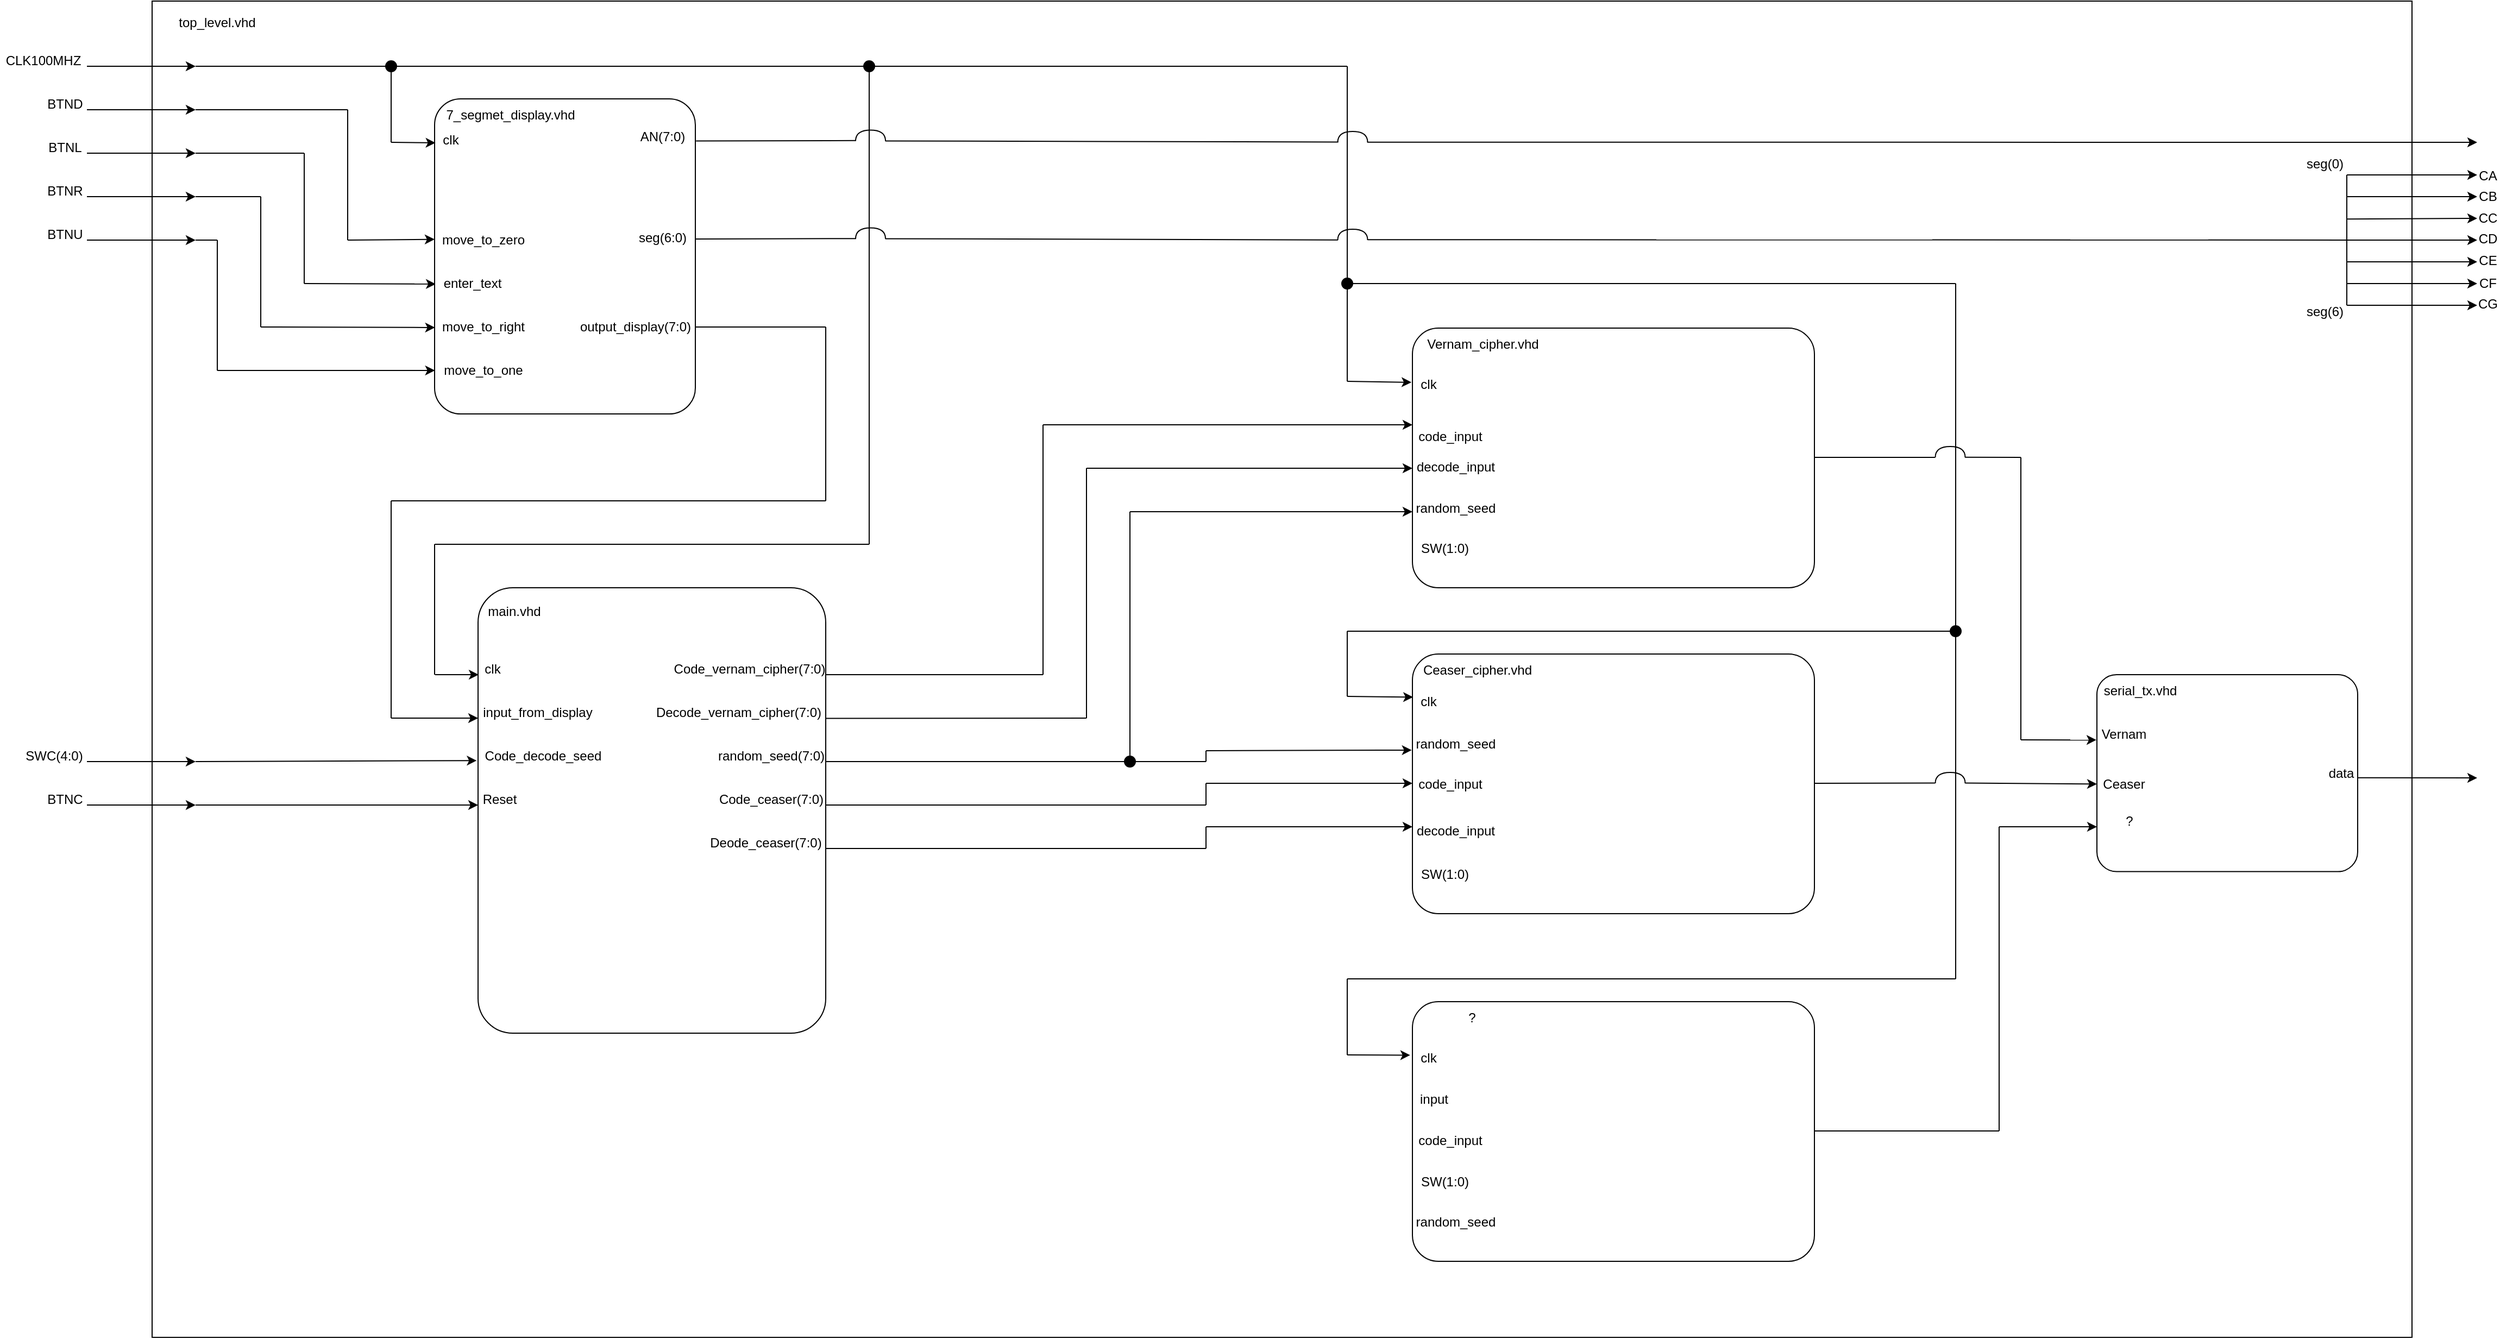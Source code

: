 <mxfile version="24.2.5" type="device" pages="2">
  <diagram name="Page-1" id="e56a1550-8fbb-45ad-956c-1786394a9013">
    <mxGraphModel dx="4188" dy="1532" grid="1" gridSize="10" guides="1" tooltips="1" connect="1" arrows="1" fold="1" page="1" pageScale="1" pageWidth="1390" pageHeight="980" background="none" math="0" shadow="0">
      <root>
        <mxCell id="0" />
        <mxCell id="1" parent="0" />
        <mxCell id="oW_7o39hYeS51kGIP4dF-699" value="" style="whiteSpace=wrap;html=1;align=center;fillColor=none;" vertex="1" parent="1">
          <mxGeometry x="-60" y="180" width="2080" height="1230" as="geometry" />
        </mxCell>
        <mxCell id="oW_7o39hYeS51kGIP4dF-22" value="" style="group" vertex="1" connectable="0" parent="1">
          <mxGeometry x="-200" y="220" width="180" height="30" as="geometry" />
        </mxCell>
        <mxCell id="oW_7o39hYeS51kGIP4dF-5" value="" style="endArrow=classic;html=1;rounded=0;" edge="1" parent="oW_7o39hYeS51kGIP4dF-22">
          <mxGeometry width="50" height="50" relative="1" as="geometry">
            <mxPoint x="80" y="20" as="sourcePoint" />
            <mxPoint x="180" y="20" as="targetPoint" />
          </mxGeometry>
        </mxCell>
        <mxCell id="oW_7o39hYeS51kGIP4dF-6" value="CLK100MHZ" style="text;html=1;align=center;verticalAlign=middle;whiteSpace=wrap;rounded=0;" vertex="1" parent="oW_7o39hYeS51kGIP4dF-22">
          <mxGeometry width="80" height="30" as="geometry" />
        </mxCell>
        <mxCell id="oW_7o39hYeS51kGIP4dF-23" value="" style="group" vertex="1" connectable="0" parent="1">
          <mxGeometry x="-180" y="380" width="160" height="30" as="geometry" />
        </mxCell>
        <mxCell id="oW_7o39hYeS51kGIP4dF-7" value="" style="endArrow=classic;html=1;rounded=0;" edge="1" parent="oW_7o39hYeS51kGIP4dF-23">
          <mxGeometry width="50" height="50" relative="1" as="geometry">
            <mxPoint x="60" y="20" as="sourcePoint" />
            <mxPoint x="160" y="20" as="targetPoint" />
          </mxGeometry>
        </mxCell>
        <mxCell id="oW_7o39hYeS51kGIP4dF-11" value="BTNU" style="text;html=1;align=center;verticalAlign=middle;whiteSpace=wrap;rounded=0;" vertex="1" parent="oW_7o39hYeS51kGIP4dF-23">
          <mxGeometry x="20" width="40" height="30" as="geometry" />
        </mxCell>
        <mxCell id="oW_7o39hYeS51kGIP4dF-24" value="" style="group" vertex="1" connectable="0" parent="1">
          <mxGeometry x="-180" y="260" width="160" height="30" as="geometry" />
        </mxCell>
        <mxCell id="oW_7o39hYeS51kGIP4dF-8" value="" style="endArrow=classic;html=1;rounded=0;" edge="1" parent="oW_7o39hYeS51kGIP4dF-24">
          <mxGeometry width="50" height="50" relative="1" as="geometry">
            <mxPoint x="60" y="20" as="sourcePoint" />
            <mxPoint x="160" y="20" as="targetPoint" />
          </mxGeometry>
        </mxCell>
        <mxCell id="oW_7o39hYeS51kGIP4dF-12" value="BTND" style="text;html=1;align=center;verticalAlign=middle;whiteSpace=wrap;rounded=0;" vertex="1" parent="oW_7o39hYeS51kGIP4dF-24">
          <mxGeometry x="20" width="40" height="30" as="geometry" />
        </mxCell>
        <mxCell id="oW_7o39hYeS51kGIP4dF-26" value="" style="group" vertex="1" connectable="0" parent="1">
          <mxGeometry x="-180" y="300" width="160" height="30" as="geometry" />
        </mxCell>
        <mxCell id="oW_7o39hYeS51kGIP4dF-9" value="" style="endArrow=classic;html=1;rounded=0;" edge="1" parent="oW_7o39hYeS51kGIP4dF-26">
          <mxGeometry width="50" height="50" relative="1" as="geometry">
            <mxPoint x="60" y="20" as="sourcePoint" />
            <mxPoint x="160" y="20" as="targetPoint" />
          </mxGeometry>
        </mxCell>
        <mxCell id="oW_7o39hYeS51kGIP4dF-13" value="BTNL" style="text;html=1;align=center;verticalAlign=middle;whiteSpace=wrap;rounded=0;" vertex="1" parent="oW_7o39hYeS51kGIP4dF-26">
          <mxGeometry x="20" width="40" height="30" as="geometry" />
        </mxCell>
        <mxCell id="oW_7o39hYeS51kGIP4dF-27" value="" style="group" vertex="1" connectable="0" parent="1">
          <mxGeometry x="-180" y="340" width="160" height="30" as="geometry" />
        </mxCell>
        <mxCell id="oW_7o39hYeS51kGIP4dF-10" value="" style="endArrow=classic;html=1;rounded=0;" edge="1" parent="oW_7o39hYeS51kGIP4dF-27">
          <mxGeometry width="50" height="50" relative="1" as="geometry">
            <mxPoint x="60" y="20" as="sourcePoint" />
            <mxPoint x="160" y="20" as="targetPoint" />
          </mxGeometry>
        </mxCell>
        <mxCell id="oW_7o39hYeS51kGIP4dF-14" value="BTNR" style="text;html=1;align=center;verticalAlign=middle;whiteSpace=wrap;rounded=0;" vertex="1" parent="oW_7o39hYeS51kGIP4dF-27">
          <mxGeometry x="20" width="40" height="30" as="geometry" />
        </mxCell>
        <mxCell id="oW_7o39hYeS51kGIP4dF-4" value="top_level.vhd" style="text;html=1;align=center;verticalAlign=middle;whiteSpace=wrap;rounded=0;container=0;" vertex="1" collapsed="1" parent="1">
          <mxGeometry x="-60" y="180" width="120" height="40" as="geometry">
            <mxRectangle x="-10" y="170" width="80" height="30" as="alternateBounds" />
          </mxGeometry>
        </mxCell>
        <mxCell id="oW_7o39hYeS51kGIP4dF-42" value="" style="endArrow=none;html=1;rounded=0;" edge="1" parent="1">
          <mxGeometry width="50" height="50" relative="1" as="geometry">
            <mxPoint x="-20" y="240" as="sourcePoint" />
            <mxPoint x="160" y="240" as="targetPoint" />
          </mxGeometry>
        </mxCell>
        <mxCell id="oW_7o39hYeS51kGIP4dF-43" value="" style="endArrow=none;html=1;rounded=0;" edge="1" parent="1">
          <mxGeometry width="50" height="50" relative="1" as="geometry">
            <mxPoint x="160" y="310" as="sourcePoint" />
            <mxPoint x="160" y="240" as="targetPoint" />
          </mxGeometry>
        </mxCell>
        <mxCell id="oW_7o39hYeS51kGIP4dF-46" value="" style="endArrow=none;html=1;rounded=0;" edge="1" parent="1">
          <mxGeometry width="50" height="50" relative="1" as="geometry">
            <mxPoint x="-20" y="280" as="sourcePoint" />
            <mxPoint x="120" y="280" as="targetPoint" />
          </mxGeometry>
        </mxCell>
        <mxCell id="oW_7o39hYeS51kGIP4dF-47" value="" style="endArrow=none;html=1;rounded=0;" edge="1" parent="1">
          <mxGeometry width="50" height="50" relative="1" as="geometry">
            <mxPoint x="120" y="400" as="sourcePoint" />
            <mxPoint x="120" y="280" as="targetPoint" />
          </mxGeometry>
        </mxCell>
        <mxCell id="oW_7o39hYeS51kGIP4dF-48" value="" style="endArrow=classic;html=1;rounded=0;entryX=0;entryY=0.426;entryDx=0;entryDy=0;entryPerimeter=0;" edge="1" parent="1">
          <mxGeometry width="50" height="50" relative="1" as="geometry">
            <mxPoint x="120" y="400" as="sourcePoint" />
            <mxPoint x="200" y="399.28" as="targetPoint" />
          </mxGeometry>
        </mxCell>
        <mxCell id="oW_7o39hYeS51kGIP4dF-49" value="" style="endArrow=none;html=1;rounded=0;" edge="1" parent="1">
          <mxGeometry width="50" height="50" relative="1" as="geometry">
            <mxPoint x="-20" y="320" as="sourcePoint" />
            <mxPoint x="80" y="320" as="targetPoint" />
          </mxGeometry>
        </mxCell>
        <mxCell id="oW_7o39hYeS51kGIP4dF-53" value="" style="endArrow=none;html=1;rounded=0;" edge="1" parent="1">
          <mxGeometry width="50" height="50" relative="1" as="geometry">
            <mxPoint x="80" y="440" as="sourcePoint" />
            <mxPoint x="80" y="320" as="targetPoint" />
            <Array as="points">
              <mxPoint x="80" y="380" />
            </Array>
          </mxGeometry>
        </mxCell>
        <mxCell id="oW_7o39hYeS51kGIP4dF-54" value="" style="endArrow=classic;html=1;rounded=0;entryX=0.003;entryY=0.573;entryDx=0;entryDy=0;entryPerimeter=0;" edge="1" parent="1">
          <mxGeometry width="50" height="50" relative="1" as="geometry">
            <mxPoint x="80" y="440" as="sourcePoint" />
            <mxPoint x="201.08" y="440.44" as="targetPoint" />
          </mxGeometry>
        </mxCell>
        <mxCell id="oW_7o39hYeS51kGIP4dF-55" value="" style="endArrow=none;html=1;rounded=0;" edge="1" parent="1">
          <mxGeometry width="50" height="50" relative="1" as="geometry">
            <mxPoint x="-20" y="360" as="sourcePoint" />
            <mxPoint x="40" y="360" as="targetPoint" />
          </mxGeometry>
        </mxCell>
        <mxCell id="oW_7o39hYeS51kGIP4dF-56" value="" style="endArrow=none;html=1;rounded=0;" edge="1" parent="1">
          <mxGeometry width="50" height="50" relative="1" as="geometry">
            <mxPoint x="-20" y="400" as="sourcePoint" />
            <mxPoint y="400" as="targetPoint" />
          </mxGeometry>
        </mxCell>
        <mxCell id="oW_7o39hYeS51kGIP4dF-59" value="" style="endArrow=none;html=1;rounded=0;" edge="1" parent="1">
          <mxGeometry width="50" height="50" relative="1" as="geometry">
            <mxPoint x="40" y="480" as="sourcePoint" />
            <mxPoint x="40" y="360" as="targetPoint" />
          </mxGeometry>
        </mxCell>
        <mxCell id="oW_7o39hYeS51kGIP4dF-60" value="" style="endArrow=classic;html=1;rounded=0;entryX=0.001;entryY=0.716;entryDx=0;entryDy=0;entryPerimeter=0;" edge="1" parent="1">
          <mxGeometry width="50" height="50" relative="1" as="geometry">
            <mxPoint x="40" y="480" as="sourcePoint" />
            <mxPoint x="200.36" y="480.48" as="targetPoint" />
          </mxGeometry>
        </mxCell>
        <mxCell id="oW_7o39hYeS51kGIP4dF-61" value="" style="endArrow=none;html=1;rounded=0;" edge="1" parent="1">
          <mxGeometry width="50" height="50" relative="1" as="geometry">
            <mxPoint x="160" y="240" as="sourcePoint" />
            <mxPoint x="600" y="240" as="targetPoint" />
          </mxGeometry>
        </mxCell>
        <mxCell id="oW_7o39hYeS51kGIP4dF-62" value="" style="rounded=1;arcSize=10;whiteSpace=wrap;html=1;align=center;" vertex="1" parent="1">
          <mxGeometry x="200" y="270" width="240" height="290" as="geometry" />
        </mxCell>
        <mxCell id="oW_7o39hYeS51kGIP4dF-71" value="" style="group" vertex="1" connectable="0" parent="1">
          <mxGeometry y="400" width="200.36" height="120" as="geometry" />
        </mxCell>
        <mxCell id="oW_7o39hYeS51kGIP4dF-57" value="" style="endArrow=none;html=1;rounded=0;" edge="1" parent="oW_7o39hYeS51kGIP4dF-71">
          <mxGeometry width="50" height="50" relative="1" as="geometry">
            <mxPoint y="120" as="sourcePoint" />
            <mxPoint as="targetPoint" />
          </mxGeometry>
        </mxCell>
        <mxCell id="oW_7o39hYeS51kGIP4dF-58" value="" style="endArrow=classic;html=1;rounded=0;entryX=0.001;entryY=0.857;entryDx=0;entryDy=0;entryPerimeter=0;" edge="1" parent="oW_7o39hYeS51kGIP4dF-71">
          <mxGeometry width="50" height="50" relative="1" as="geometry">
            <mxPoint y="120" as="sourcePoint" />
            <mxPoint x="200.36" y="119.96" as="targetPoint" />
          </mxGeometry>
        </mxCell>
        <mxCell id="oW_7o39hYeS51kGIP4dF-72" value="move_to_one" style="text;html=1;align=center;verticalAlign=middle;whiteSpace=wrap;rounded=0;" vertex="1" parent="1">
          <mxGeometry x="200" y="500" width="90" height="40" as="geometry" />
        </mxCell>
        <mxCell id="oW_7o39hYeS51kGIP4dF-73" value="move_to_right" style="text;html=1;align=center;verticalAlign=middle;whiteSpace=wrap;rounded=0;" vertex="1" parent="1">
          <mxGeometry x="200.36" y="460" width="89.64" height="40" as="geometry" />
        </mxCell>
        <mxCell id="oW_7o39hYeS51kGIP4dF-74" value="enter_text" style="text;html=1;align=center;verticalAlign=middle;whiteSpace=wrap;rounded=0;" vertex="1" parent="1">
          <mxGeometry x="200.36" y="420" width="69.64" height="40" as="geometry" />
        </mxCell>
        <mxCell id="oW_7o39hYeS51kGIP4dF-75" value="move_to_zero" style="text;html=1;align=center;verticalAlign=middle;whiteSpace=wrap;rounded=0;" vertex="1" parent="1">
          <mxGeometry x="200" y="380" width="90" height="40" as="geometry" />
        </mxCell>
        <mxCell id="oW_7o39hYeS51kGIP4dF-76" value="clk" style="text;html=1;align=center;verticalAlign=middle;whiteSpace=wrap;rounded=0;" vertex="1" parent="1">
          <mxGeometry x="200.36" y="296.25" width="29.64" height="23.75" as="geometry" />
        </mxCell>
        <mxCell id="oW_7o39hYeS51kGIP4dF-81" value="7_segmet_display.vhd" style="text;html=1;align=center;verticalAlign=middle;whiteSpace=wrap;rounded=0;" vertex="1" parent="1">
          <mxGeometry x="200.36" y="270" width="139.64" height="30" as="geometry" />
        </mxCell>
        <mxCell id="oW_7o39hYeS51kGIP4dF-93" value="" style="group" vertex="1" connectable="0" parent="1">
          <mxGeometry x="240" y="720" width="320" height="410" as="geometry" />
        </mxCell>
        <mxCell id="oW_7o39hYeS51kGIP4dF-79" value="" style="rounded=1;arcSize=10;whiteSpace=wrap;html=1;align=center;" vertex="1" parent="oW_7o39hYeS51kGIP4dF-93">
          <mxGeometry width="320" height="410" as="geometry" />
        </mxCell>
        <mxCell id="oW_7o39hYeS51kGIP4dF-80" value="main.vhd" style="text;html=1;align=center;verticalAlign=middle;whiteSpace=wrap;rounded=0;" vertex="1" parent="oW_7o39hYeS51kGIP4dF-93">
          <mxGeometry x="0.48" width="66.667" height="43.929" as="geometry" />
        </mxCell>
        <mxCell id="oW_7o39hYeS51kGIP4dF-141" value="clk" style="text;html=1;align=center;verticalAlign=middle;whiteSpace=wrap;rounded=0;" vertex="1" parent="oW_7o39hYeS51kGIP4dF-93">
          <mxGeometry y="60" width="26.667" height="30" as="geometry" />
        </mxCell>
        <mxCell id="oW_7o39hYeS51kGIP4dF-142" value="input_from_display" style="text;html=1;align=center;verticalAlign=middle;whiteSpace=wrap;rounded=0;" vertex="1" parent="oW_7o39hYeS51kGIP4dF-93">
          <mxGeometry x="0.48" y="100" width="109.52" height="30" as="geometry" />
        </mxCell>
        <mxCell id="oW_7o39hYeS51kGIP4dF-149" value="Code_decode_seed" style="text;html=1;align=center;verticalAlign=middle;whiteSpace=wrap;rounded=0;" vertex="1" parent="oW_7o39hYeS51kGIP4dF-93">
          <mxGeometry x="0.48" y="140" width="119.52" height="30" as="geometry" />
        </mxCell>
        <mxCell id="oW_7o39hYeS51kGIP4dF-150" value="Reset" style="text;html=1;align=center;verticalAlign=middle;whiteSpace=wrap;rounded=0;" vertex="1" parent="oW_7o39hYeS51kGIP4dF-93">
          <mxGeometry x="0.48" y="180" width="39.52" height="30" as="geometry" />
        </mxCell>
        <mxCell id="oW_7o39hYeS51kGIP4dF-164" value="Code_vernam_cipher(7:0)" style="text;html=1;align=center;verticalAlign=middle;whiteSpace=wrap;rounded=0;" vertex="1" parent="oW_7o39hYeS51kGIP4dF-93">
          <mxGeometry x="180" y="60" width="140" height="30" as="geometry" />
        </mxCell>
        <mxCell id="oW_7o39hYeS51kGIP4dF-165" value="Decode_vernam_cipher(7:0)" style="text;html=1;align=center;verticalAlign=middle;whiteSpace=wrap;rounded=0;" vertex="1" parent="oW_7o39hYeS51kGIP4dF-93">
          <mxGeometry x="160" y="100" width="160" height="30" as="geometry" />
        </mxCell>
        <mxCell id="oW_7o39hYeS51kGIP4dF-166" value="Code_ceaser(7:0)" style="text;html=1;align=center;verticalAlign=middle;whiteSpace=wrap;rounded=0;" vertex="1" parent="oW_7o39hYeS51kGIP4dF-93">
          <mxGeometry x="220" y="180" width="100" height="30" as="geometry" />
        </mxCell>
        <mxCell id="oW_7o39hYeS51kGIP4dF-167" value="Deode_ceaser(7:0)" style="text;html=1;align=center;verticalAlign=middle;whiteSpace=wrap;rounded=0;" vertex="1" parent="oW_7o39hYeS51kGIP4dF-93">
          <mxGeometry x="210" y="220" width="110" height="30" as="geometry" />
        </mxCell>
        <mxCell id="oW_7o39hYeS51kGIP4dF-168" value="random_seed(7:0)" style="text;html=1;align=center;verticalAlign=middle;whiteSpace=wrap;rounded=0;" vertex="1" parent="oW_7o39hYeS51kGIP4dF-93">
          <mxGeometry x="220" y="140" width="100" height="30" as="geometry" />
        </mxCell>
        <mxCell id="oW_7o39hYeS51kGIP4dF-94" value="" style="endArrow=none;html=1;rounded=0;" edge="1" parent="1">
          <mxGeometry width="50" height="50" relative="1" as="geometry">
            <mxPoint x="600" y="680" as="sourcePoint" />
            <mxPoint x="600" y="240" as="targetPoint" />
          </mxGeometry>
        </mxCell>
        <mxCell id="oW_7o39hYeS51kGIP4dF-100" value="output_display(7:0)" style="text;html=1;align=center;verticalAlign=middle;whiteSpace=wrap;rounded=0;" vertex="1" parent="1">
          <mxGeometry x="330" y="465" width="110" height="30" as="geometry" />
        </mxCell>
        <mxCell id="oW_7o39hYeS51kGIP4dF-127" value="" style="endArrow=classic;html=1;rounded=0;entryX=0.016;entryY=0.6;entryDx=0;entryDy=0;entryPerimeter=0;" edge="1" parent="1" target="oW_7o39hYeS51kGIP4dF-76">
          <mxGeometry width="50" height="50" relative="1" as="geometry">
            <mxPoint x="160" y="310" as="sourcePoint" />
            <mxPoint x="200.36" y="320" as="targetPoint" />
          </mxGeometry>
        </mxCell>
        <mxCell id="oW_7o39hYeS51kGIP4dF-128" value="" style="endArrow=none;html=1;rounded=0;" edge="1" parent="1">
          <mxGeometry width="50" height="50" relative="1" as="geometry">
            <mxPoint x="560" y="640" as="sourcePoint" />
            <mxPoint x="560" y="480" as="targetPoint" />
          </mxGeometry>
        </mxCell>
        <mxCell id="oW_7o39hYeS51kGIP4dF-133" value="" style="endArrow=none;html=1;rounded=0;" edge="1" parent="1">
          <mxGeometry width="50" height="50" relative="1" as="geometry">
            <mxPoint x="200" y="680" as="sourcePoint" />
            <mxPoint x="600" y="680" as="targetPoint" />
          </mxGeometry>
        </mxCell>
        <mxCell id="oW_7o39hYeS51kGIP4dF-134" value="" style="endArrow=classic;html=1;rounded=0;" edge="1" parent="1">
          <mxGeometry width="50" height="50" relative="1" as="geometry">
            <mxPoint x="200.36" y="800" as="sourcePoint" />
            <mxPoint x="240.54" y="800" as="targetPoint" />
          </mxGeometry>
        </mxCell>
        <mxCell id="oW_7o39hYeS51kGIP4dF-135" value="" style="endArrow=none;html=1;rounded=0;" edge="1" parent="1">
          <mxGeometry width="50" height="50" relative="1" as="geometry">
            <mxPoint x="200" y="800" as="sourcePoint" />
            <mxPoint x="200" y="680" as="targetPoint" />
          </mxGeometry>
        </mxCell>
        <mxCell id="oW_7o39hYeS51kGIP4dF-136" value="" style="endArrow=none;html=1;rounded=0;" edge="1" parent="1">
          <mxGeometry width="50" height="50" relative="1" as="geometry">
            <mxPoint x="160" y="640" as="sourcePoint" />
            <mxPoint x="560" y="640" as="targetPoint" />
          </mxGeometry>
        </mxCell>
        <mxCell id="oW_7o39hYeS51kGIP4dF-137" value="" style="endArrow=none;html=1;rounded=0;" edge="1" parent="1">
          <mxGeometry width="50" height="50" relative="1" as="geometry">
            <mxPoint x="160" y="840" as="sourcePoint" />
            <mxPoint x="160" y="640" as="targetPoint" />
          </mxGeometry>
        </mxCell>
        <mxCell id="oW_7o39hYeS51kGIP4dF-138" value="" style="endArrow=classic;html=1;rounded=0;entryX=0;entryY=0.32;entryDx=0;entryDy=0;entryPerimeter=0;" edge="1" parent="1">
          <mxGeometry width="50" height="50" relative="1" as="geometry">
            <mxPoint x="160" y="840" as="sourcePoint" />
            <mxPoint x="240" y="840" as="targetPoint" />
          </mxGeometry>
        </mxCell>
        <mxCell id="oW_7o39hYeS51kGIP4dF-146" value="" style="endArrow=classic;html=1;rounded=0;entryX=-0.001;entryY=0.681;entryDx=0;entryDy=0;entryPerimeter=0;" edge="1" parent="1">
          <mxGeometry width="50" height="50" relative="1" as="geometry">
            <mxPoint x="-20" y="920" as="sourcePoint" />
            <mxPoint x="240.0" y="920" as="targetPoint" />
          </mxGeometry>
        </mxCell>
        <mxCell id="oW_7o39hYeS51kGIP4dF-151" value="CA" style="text;html=1;align=center;verticalAlign=middle;whiteSpace=wrap;rounded=0;" vertex="1" parent="1">
          <mxGeometry x="2080" y="330" width="20" height="21.25" as="geometry" />
        </mxCell>
        <mxCell id="oW_7o39hYeS51kGIP4dF-152" value="CB" style="text;html=1;align=center;verticalAlign=middle;whiteSpace=wrap;rounded=0;" vertex="1" parent="1">
          <mxGeometry x="2080" y="350" width="20" height="20" as="geometry" />
        </mxCell>
        <mxCell id="oW_7o39hYeS51kGIP4dF-153" value="CC" style="text;html=1;align=center;verticalAlign=middle;whiteSpace=wrap;rounded=0;" vertex="1" parent="1">
          <mxGeometry x="2080" y="370" width="20" height="20" as="geometry" />
        </mxCell>
        <mxCell id="oW_7o39hYeS51kGIP4dF-154" value="CD" style="text;html=1;align=center;verticalAlign=middle;whiteSpace=wrap;rounded=0;" vertex="1" parent="1">
          <mxGeometry x="2080" y="388.75" width="20" height="20" as="geometry" />
        </mxCell>
        <mxCell id="oW_7o39hYeS51kGIP4dF-155" value="CE" style="text;html=1;align=center;verticalAlign=middle;whiteSpace=wrap;rounded=0;" vertex="1" parent="1">
          <mxGeometry x="2080" y="408.75" width="20" height="20" as="geometry" />
        </mxCell>
        <mxCell id="oW_7o39hYeS51kGIP4dF-156" value="CF" style="text;html=1;align=center;verticalAlign=middle;whiteSpace=wrap;rounded=0;" vertex="1" parent="1">
          <mxGeometry x="2080" y="431.25" width="20" height="17.5" as="geometry" />
        </mxCell>
        <mxCell id="oW_7o39hYeS51kGIP4dF-157" value="CG" style="text;html=1;align=center;verticalAlign=middle;whiteSpace=wrap;rounded=0;" vertex="1" parent="1">
          <mxGeometry x="2080" y="448.75" width="20" height="20" as="geometry" />
        </mxCell>
        <mxCell id="oW_7o39hYeS51kGIP4dF-159" value="seg(6)" style="text;html=1;align=center;verticalAlign=middle;whiteSpace=wrap;rounded=0;" vertex="1" parent="1">
          <mxGeometry x="1910" y="455.63" width="60" height="20" as="geometry" />
        </mxCell>
        <mxCell id="oW_7o39hYeS51kGIP4dF-158" value="seg(0)" style="text;html=1;align=center;verticalAlign=middle;whiteSpace=wrap;rounded=0;" vertex="1" parent="1">
          <mxGeometry x="1910" y="320" width="60" height="20" as="geometry" />
        </mxCell>
        <mxCell id="oW_7o39hYeS51kGIP4dF-161" value="" style="endArrow=classic;html=1;rounded=0;" edge="1" parent="1">
          <mxGeometry width="50" height="50" relative="1" as="geometry">
            <mxPoint x="760" y="570" as="sourcePoint" />
            <mxPoint x="1100" y="570" as="targetPoint" />
            <Array as="points">
              <mxPoint x="1000" y="570" />
            </Array>
          </mxGeometry>
        </mxCell>
        <mxCell id="oW_7o39hYeS51kGIP4dF-28" value="" style="group" vertex="1" connectable="0" parent="1">
          <mxGeometry x="-160" y="900" width="160" height="30" as="geometry" />
        </mxCell>
        <mxCell id="oW_7o39hYeS51kGIP4dF-15" value="" style="endArrow=classic;html=1;rounded=0;" edge="1" parent="oW_7o39hYeS51kGIP4dF-28">
          <mxGeometry width="50" height="50" relative="1" as="geometry">
            <mxPoint x="40" y="20" as="sourcePoint" />
            <mxPoint x="140" y="20" as="targetPoint" />
          </mxGeometry>
        </mxCell>
        <mxCell id="oW_7o39hYeS51kGIP4dF-16" value="BTNC" style="text;html=1;align=center;verticalAlign=middle;whiteSpace=wrap;rounded=0;" vertex="1" parent="oW_7o39hYeS51kGIP4dF-28">
          <mxGeometry width="40" height="30" as="geometry" />
        </mxCell>
        <mxCell id="oW_7o39hYeS51kGIP4dF-145" value="" style="endArrow=classic;html=1;rounded=0;entryX=-0.004;entryY=0.388;entryDx=0;entryDy=0;entryPerimeter=0;" edge="1" parent="1" target="oW_7o39hYeS51kGIP4dF-79">
          <mxGeometry width="50" height="50" relative="1" as="geometry">
            <mxPoint x="-20" y="880" as="sourcePoint" />
            <mxPoint x="220" y="960" as="targetPoint" />
          </mxGeometry>
        </mxCell>
        <mxCell id="oW_7o39hYeS51kGIP4dF-83" value="" style="endArrow=classic;html=1;rounded=0;" edge="1" parent="1">
          <mxGeometry width="50" height="50" relative="1" as="geometry">
            <mxPoint x="-120" y="880" as="sourcePoint" />
            <mxPoint x="-20" y="880" as="targetPoint" />
          </mxGeometry>
        </mxCell>
        <mxCell id="oW_7o39hYeS51kGIP4dF-90" value="SWC(4:0)" style="text;html=1;align=center;verticalAlign=middle;whiteSpace=wrap;rounded=0;" vertex="1" parent="1">
          <mxGeometry x="-180" y="860" width="60" height="30" as="geometry" />
        </mxCell>
        <mxCell id="oW_7o39hYeS51kGIP4dF-169" value="" style="endArrow=classic;html=1;rounded=0;" edge="1" parent="1">
          <mxGeometry width="50" height="50" relative="1" as="geometry">
            <mxPoint x="800" y="610" as="sourcePoint" />
            <mxPoint x="1100" y="610" as="targetPoint" />
            <Array as="points">
              <mxPoint x="1000" y="610" />
            </Array>
          </mxGeometry>
        </mxCell>
        <mxCell id="oW_7o39hYeS51kGIP4dF-170" value="" style="endArrow=classic;html=1;rounded=0;" edge="1" parent="1">
          <mxGeometry width="50" height="50" relative="1" as="geometry">
            <mxPoint x="840" y="650" as="sourcePoint" />
            <mxPoint x="1100" y="650" as="targetPoint" />
            <Array as="points">
              <mxPoint x="1000" y="650" />
            </Array>
          </mxGeometry>
        </mxCell>
        <mxCell id="oW_7o39hYeS51kGIP4dF-201" value="" style="group" vertex="1" connectable="0" parent="1">
          <mxGeometry x="1100" y="760" width="370" height="270" as="geometry" />
        </mxCell>
        <mxCell id="oW_7o39hYeS51kGIP4dF-195" value="" style="group" vertex="1" connectable="0" parent="oW_7o39hYeS51kGIP4dF-201">
          <mxGeometry y="40" width="370" height="230" as="geometry" />
        </mxCell>
        <mxCell id="oW_7o39hYeS51kGIP4dF-196" value="" style="rounded=1;arcSize=10;whiteSpace=wrap;html=1;align=center;" vertex="1" parent="oW_7o39hYeS51kGIP4dF-195">
          <mxGeometry y="-18.95" width="370" height="238.95" as="geometry" />
        </mxCell>
        <mxCell id="oW_7o39hYeS51kGIP4dF-197" value="clk" style="text;html=1;align=center;verticalAlign=middle;whiteSpace=wrap;rounded=0;" vertex="1" parent="oW_7o39hYeS51kGIP4dF-195">
          <mxGeometry y="11.047" width="30" height="28.421" as="geometry" />
        </mxCell>
        <mxCell id="oW_7o39hYeS51kGIP4dF-198" value="code_input" style="text;html=1;align=center;verticalAlign=middle;whiteSpace=wrap;rounded=0;" vertex="1" parent="oW_7o39hYeS51kGIP4dF-195">
          <mxGeometry y="86.31" width="70" height="28.42" as="geometry" />
        </mxCell>
        <mxCell id="oW_7o39hYeS51kGIP4dF-199" value="decode_input" style="text;html=1;align=center;verticalAlign=middle;whiteSpace=wrap;rounded=0;" vertex="1" parent="oW_7o39hYeS51kGIP4dF-195">
          <mxGeometry y="130" width="80" height="28.42" as="geometry" />
        </mxCell>
        <mxCell id="oW_7o39hYeS51kGIP4dF-200" value="SW(1:0)" style="text;html=1;align=center;verticalAlign=middle;whiteSpace=wrap;rounded=0;" vertex="1" parent="oW_7o39hYeS51kGIP4dF-195">
          <mxGeometry y="170.002" width="60" height="28.421" as="geometry" />
        </mxCell>
        <mxCell id="oW_7o39hYeS51kGIP4dF-177" value="Ceaser_cipher.vhd" style="text;html=1;align=center;verticalAlign=middle;whiteSpace=wrap;rounded=0;" vertex="1" parent="oW_7o39hYeS51kGIP4dF-195">
          <mxGeometry x="10" y="-18.95" width="100" height="30" as="geometry" />
        </mxCell>
        <mxCell id="oW_7o39hYeS51kGIP4dF-240" value="random_seed" style="text;html=1;align=center;verticalAlign=middle;whiteSpace=wrap;rounded=0;" vertex="1" parent="oW_7o39hYeS51kGIP4dF-195">
          <mxGeometry y="50" width="80" height="28.42" as="geometry" />
        </mxCell>
        <mxCell id="oW_7o39hYeS51kGIP4dF-241" value="" style="group" vertex="1" connectable="0" parent="1">
          <mxGeometry x="1100" y="460" width="370" height="270" as="geometry" />
        </mxCell>
        <mxCell id="oW_7o39hYeS51kGIP4dF-242" value="" style="group" vertex="1" connectable="0" parent="oW_7o39hYeS51kGIP4dF-241">
          <mxGeometry y="40" width="370" height="230" as="geometry" />
        </mxCell>
        <mxCell id="oW_7o39hYeS51kGIP4dF-243" value="" style="rounded=1;arcSize=10;whiteSpace=wrap;html=1;align=center;" vertex="1" parent="oW_7o39hYeS51kGIP4dF-242">
          <mxGeometry y="-18.95" width="370" height="238.95" as="geometry" />
        </mxCell>
        <mxCell id="oW_7o39hYeS51kGIP4dF-244" value="clk" style="text;html=1;align=center;verticalAlign=middle;whiteSpace=wrap;rounded=0;" vertex="1" parent="oW_7o39hYeS51kGIP4dF-242">
          <mxGeometry y="18.947" width="30" height="28.421" as="geometry" />
        </mxCell>
        <mxCell id="oW_7o39hYeS51kGIP4dF-245" value="code_input" style="text;html=1;align=center;verticalAlign=middle;whiteSpace=wrap;rounded=0;" vertex="1" parent="oW_7o39hYeS51kGIP4dF-242">
          <mxGeometry y="66.32" width="70" height="28.42" as="geometry" />
        </mxCell>
        <mxCell id="oW_7o39hYeS51kGIP4dF-246" value="decode_input" style="text;html=1;align=center;verticalAlign=middle;whiteSpace=wrap;rounded=0;" vertex="1" parent="oW_7o39hYeS51kGIP4dF-242">
          <mxGeometry y="94.74" width="80" height="28.42" as="geometry" />
        </mxCell>
        <mxCell id="oW_7o39hYeS51kGIP4dF-247" value="SW(1:0)" style="text;html=1;align=center;verticalAlign=middle;whiteSpace=wrap;rounded=0;" vertex="1" parent="oW_7o39hYeS51kGIP4dF-242">
          <mxGeometry y="170.002" width="60" height="28.421" as="geometry" />
        </mxCell>
        <mxCell id="oW_7o39hYeS51kGIP4dF-248" value="Vernam_cipher.vhd" style="text;html=1;align=center;verticalAlign=middle;whiteSpace=wrap;rounded=0;" vertex="1" parent="oW_7o39hYeS51kGIP4dF-242">
          <mxGeometry x="10" y="-18.95" width="110" height="30" as="geometry" />
        </mxCell>
        <mxCell id="oW_7o39hYeS51kGIP4dF-249" value="random_seed" style="text;html=1;align=center;verticalAlign=middle;whiteSpace=wrap;rounded=0;" vertex="1" parent="oW_7o39hYeS51kGIP4dF-242">
          <mxGeometry y="132.63" width="80" height="28.42" as="geometry" />
        </mxCell>
        <mxCell id="oW_7o39hYeS51kGIP4dF-250" value="" style="group" vertex="1" connectable="0" parent="1">
          <mxGeometry x="1100" y="1080" width="370" height="270" as="geometry" />
        </mxCell>
        <mxCell id="oW_7o39hYeS51kGIP4dF-251" value="" style="group" vertex="1" connectable="0" parent="oW_7o39hYeS51kGIP4dF-250">
          <mxGeometry y="40" width="370" height="230" as="geometry" />
        </mxCell>
        <mxCell id="oW_7o39hYeS51kGIP4dF-252" value="" style="rounded=1;arcSize=10;whiteSpace=wrap;html=1;align=center;" vertex="1" parent="oW_7o39hYeS51kGIP4dF-251">
          <mxGeometry y="-18.95" width="370" height="238.95" as="geometry" />
        </mxCell>
        <mxCell id="oW_7o39hYeS51kGIP4dF-253" value="clk" style="text;html=1;align=center;verticalAlign=middle;whiteSpace=wrap;rounded=0;" vertex="1" parent="oW_7o39hYeS51kGIP4dF-251">
          <mxGeometry y="18.947" width="30" height="28.421" as="geometry" />
        </mxCell>
        <mxCell id="oW_7o39hYeS51kGIP4dF-254" value="input" style="text;html=1;align=center;verticalAlign=middle;whiteSpace=wrap;rounded=0;" vertex="1" parent="oW_7o39hYeS51kGIP4dF-251">
          <mxGeometry y="56.842" width="40" height="28.421" as="geometry" />
        </mxCell>
        <mxCell id="oW_7o39hYeS51kGIP4dF-255" value="code_input" style="text;html=1;align=center;verticalAlign=middle;whiteSpace=wrap;rounded=0;" vertex="1" parent="oW_7o39hYeS51kGIP4dF-251">
          <mxGeometry y="94.737" width="70" height="28.421" as="geometry" />
        </mxCell>
        <mxCell id="oW_7o39hYeS51kGIP4dF-256" value="SW(1:0)" style="text;html=1;align=center;verticalAlign=middle;whiteSpace=wrap;rounded=0;" vertex="1" parent="oW_7o39hYeS51kGIP4dF-251">
          <mxGeometry y="132.632" width="60" height="28.421" as="geometry" />
        </mxCell>
        <mxCell id="oW_7o39hYeS51kGIP4dF-257" value="?" style="text;html=1;align=center;verticalAlign=middle;whiteSpace=wrap;rounded=0;" vertex="1" parent="oW_7o39hYeS51kGIP4dF-251">
          <mxGeometry x="10" y="-18.95" width="90" height="30" as="geometry" />
        </mxCell>
        <mxCell id="oW_7o39hYeS51kGIP4dF-258" value="random_seed" style="text;html=1;align=center;verticalAlign=middle;whiteSpace=wrap;rounded=0;" vertex="1" parent="oW_7o39hYeS51kGIP4dF-251">
          <mxGeometry y="170" width="80" height="28.42" as="geometry" />
        </mxCell>
        <mxCell id="oW_7o39hYeS51kGIP4dF-259" value="" style="endArrow=none;html=1;rounded=0;" edge="1" parent="1">
          <mxGeometry width="50" height="50" relative="1" as="geometry">
            <mxPoint x="760" y="800" as="sourcePoint" />
            <mxPoint x="760" y="570" as="targetPoint" />
          </mxGeometry>
        </mxCell>
        <mxCell id="oW_7o39hYeS51kGIP4dF-261" value="" style="endArrow=none;html=1;rounded=0;" edge="1" parent="1">
          <mxGeometry width="50" height="50" relative="1" as="geometry">
            <mxPoint x="560" y="800" as="sourcePoint" />
            <mxPoint x="760" y="800" as="targetPoint" />
          </mxGeometry>
        </mxCell>
        <mxCell id="oW_7o39hYeS51kGIP4dF-262" value="" style="endArrow=none;html=1;rounded=0;" edge="1" parent="1">
          <mxGeometry width="50" height="50" relative="1" as="geometry">
            <mxPoint x="800" y="840" as="sourcePoint" />
            <mxPoint x="800" y="610" as="targetPoint" />
          </mxGeometry>
        </mxCell>
        <mxCell id="oW_7o39hYeS51kGIP4dF-263" value="" style="endArrow=none;html=1;rounded=0;exitX=1.002;exitY=0.677;exitDx=0;exitDy=0;exitPerimeter=0;" edge="1" parent="1" source="oW_7o39hYeS51kGIP4dF-165">
          <mxGeometry width="50" height="50" relative="1" as="geometry">
            <mxPoint x="750" y="890" as="sourcePoint" />
            <mxPoint x="800" y="840" as="targetPoint" />
          </mxGeometry>
        </mxCell>
        <mxCell id="oW_7o39hYeS51kGIP4dF-264" value="" style="endArrow=none;html=1;rounded=0;" edge="1" parent="1">
          <mxGeometry width="50" height="50" relative="1" as="geometry">
            <mxPoint x="840" y="880" as="sourcePoint" />
            <mxPoint x="840" y="650" as="targetPoint" />
          </mxGeometry>
        </mxCell>
        <mxCell id="oW_7o39hYeS51kGIP4dF-265" value="" style="endArrow=none;html=1;rounded=0;exitX=1.005;exitY=0.667;exitDx=0;exitDy=0;exitPerimeter=0;" edge="1" parent="1" source="oW_7o39hYeS51kGIP4dF-168">
          <mxGeometry width="50" height="50" relative="1" as="geometry">
            <mxPoint x="630" y="890" as="sourcePoint" />
            <mxPoint x="840" y="880" as="targetPoint" />
          </mxGeometry>
        </mxCell>
        <mxCell id="oW_7o39hYeS51kGIP4dF-270" value="" style="endArrow=none;html=1;rounded=0;" edge="1" parent="1">
          <mxGeometry width="50" height="50" relative="1" as="geometry">
            <mxPoint x="840" y="880" as="sourcePoint" />
            <mxPoint x="910" y="880" as="targetPoint" />
          </mxGeometry>
        </mxCell>
        <mxCell id="oW_7o39hYeS51kGIP4dF-271" value="" style="endArrow=none;html=1;rounded=0;" edge="1" parent="1">
          <mxGeometry width="50" height="50" relative="1" as="geometry">
            <mxPoint x="910" y="880" as="sourcePoint" />
            <mxPoint x="910" y="870" as="targetPoint" />
          </mxGeometry>
        </mxCell>
        <mxCell id="oW_7o39hYeS51kGIP4dF-272" value="" style="endArrow=classic;html=1;rounded=0;entryX=-0.008;entryY=0.685;entryDx=0;entryDy=0;entryPerimeter=0;" edge="1" parent="1" target="oW_7o39hYeS51kGIP4dF-240">
          <mxGeometry width="50" height="50" relative="1" as="geometry">
            <mxPoint x="910" y="870" as="sourcePoint" />
            <mxPoint x="960" y="820" as="targetPoint" />
          </mxGeometry>
        </mxCell>
        <mxCell id="oW_7o39hYeS51kGIP4dF-274" value="" style="endArrow=classic;html=1;rounded=0;" edge="1" parent="1">
          <mxGeometry width="50" height="50" relative="1" as="geometry">
            <mxPoint x="910" y="900" as="sourcePoint" />
            <mxPoint x="1100" y="900" as="targetPoint" />
          </mxGeometry>
        </mxCell>
        <mxCell id="oW_7o39hYeS51kGIP4dF-275" value="" style="endArrow=classic;html=1;rounded=0;" edge="1" parent="1">
          <mxGeometry width="50" height="50" relative="1" as="geometry">
            <mxPoint x="910" y="940" as="sourcePoint" />
            <mxPoint x="1100" y="940" as="targetPoint" />
          </mxGeometry>
        </mxCell>
        <mxCell id="oW_7o39hYeS51kGIP4dF-276" value="" style="endArrow=none;html=1;rounded=0;" edge="1" parent="1">
          <mxGeometry width="50" height="50" relative="1" as="geometry">
            <mxPoint x="910" y="920" as="sourcePoint" />
            <mxPoint x="910" y="900" as="targetPoint" />
          </mxGeometry>
        </mxCell>
        <mxCell id="oW_7o39hYeS51kGIP4dF-277" value="" style="endArrow=none;html=1;rounded=0;" edge="1" parent="1">
          <mxGeometry width="50" height="50" relative="1" as="geometry">
            <mxPoint x="560" y="920" as="sourcePoint" />
            <mxPoint x="910" y="920" as="targetPoint" />
          </mxGeometry>
        </mxCell>
        <mxCell id="oW_7o39hYeS51kGIP4dF-278" value="" style="endArrow=none;html=1;rounded=0;" edge="1" parent="1">
          <mxGeometry width="50" height="50" relative="1" as="geometry">
            <mxPoint x="910" y="900" as="sourcePoint" />
            <mxPoint x="910" y="900" as="targetPoint" />
          </mxGeometry>
        </mxCell>
        <mxCell id="oW_7o39hYeS51kGIP4dF-279" value="" style="endArrow=none;html=1;rounded=0;" edge="1" parent="1">
          <mxGeometry width="50" height="50" relative="1" as="geometry">
            <mxPoint x="560" y="960" as="sourcePoint" />
            <mxPoint x="910" y="960" as="targetPoint" />
          </mxGeometry>
        </mxCell>
        <mxCell id="oW_7o39hYeS51kGIP4dF-280" value="" style="endArrow=none;html=1;rounded=0;" edge="1" parent="1">
          <mxGeometry width="50" height="50" relative="1" as="geometry">
            <mxPoint x="910" y="960" as="sourcePoint" />
            <mxPoint x="910" y="940" as="targetPoint" />
          </mxGeometry>
        </mxCell>
        <mxCell id="oW_7o39hYeS51kGIP4dF-287" value="" style="endArrow=none;html=1;rounded=0;" edge="1" parent="1">
          <mxGeometry width="50" height="50" relative="1" as="geometry">
            <mxPoint x="600" y="240" as="sourcePoint" />
            <mxPoint x="1040" y="240" as="targetPoint" />
          </mxGeometry>
        </mxCell>
        <mxCell id="oW_7o39hYeS51kGIP4dF-288" value="" style="endArrow=none;html=1;rounded=0;" edge="1" parent="1">
          <mxGeometry relative="1" as="geometry">
            <mxPoint x="1040" y="530" as="sourcePoint" />
            <mxPoint x="1040" y="240" as="targetPoint" />
          </mxGeometry>
        </mxCell>
        <mxCell id="oW_7o39hYeS51kGIP4dF-293" value="" style="endArrow=classic;html=1;rounded=0;entryX=-0.031;entryY=0.421;entryDx=0;entryDy=0;entryPerimeter=0;" edge="1" parent="1" target="oW_7o39hYeS51kGIP4dF-244">
          <mxGeometry width="50" height="50" relative="1" as="geometry">
            <mxPoint x="1040" y="530" as="sourcePoint" />
            <mxPoint x="1070" y="530" as="targetPoint" />
          </mxGeometry>
        </mxCell>
        <mxCell id="oW_7o39hYeS51kGIP4dF-294" value="" style="endArrow=none;html=1;rounded=0;" edge="1" parent="1">
          <mxGeometry width="50" height="50" relative="1" as="geometry">
            <mxPoint x="1040" y="440" as="sourcePoint" />
            <mxPoint x="1600" y="440" as="targetPoint" />
          </mxGeometry>
        </mxCell>
        <mxCell id="oW_7o39hYeS51kGIP4dF-296" value="" style="endArrow=none;html=1;rounded=0;" edge="1" parent="1">
          <mxGeometry width="50" height="50" relative="1" as="geometry">
            <mxPoint x="1600" y="760" as="sourcePoint" />
            <mxPoint x="1600" y="440" as="targetPoint" />
          </mxGeometry>
        </mxCell>
        <mxCell id="oW_7o39hYeS51kGIP4dF-297" value="" style="endArrow=none;html=1;rounded=0;" edge="1" parent="1">
          <mxGeometry width="50" height="50" relative="1" as="geometry">
            <mxPoint x="1040" y="760" as="sourcePoint" />
            <mxPoint x="1600" y="760" as="targetPoint" />
          </mxGeometry>
        </mxCell>
        <mxCell id="oW_7o39hYeS51kGIP4dF-298" value="" style="endArrow=none;html=1;rounded=0;" edge="1" parent="1">
          <mxGeometry width="50" height="50" relative="1" as="geometry">
            <mxPoint x="1040" y="820" as="sourcePoint" />
            <mxPoint x="1040" y="760" as="targetPoint" />
          </mxGeometry>
        </mxCell>
        <mxCell id="oW_7o39hYeS51kGIP4dF-299" value="" style="endArrow=classic;html=1;rounded=0;entryX=0.019;entryY=0.339;entryDx=0;entryDy=0;entryPerimeter=0;" edge="1" parent="1" target="oW_7o39hYeS51kGIP4dF-197">
          <mxGeometry width="50" height="50" relative="1" as="geometry">
            <mxPoint x="1040" y="820" as="sourcePoint" />
            <mxPoint x="1090" y="770" as="targetPoint" />
          </mxGeometry>
        </mxCell>
        <mxCell id="oW_7o39hYeS51kGIP4dF-300" value="" style="endArrow=none;html=1;rounded=0;" edge="1" parent="1">
          <mxGeometry width="50" height="50" relative="1" as="geometry">
            <mxPoint x="1600" y="1080" as="sourcePoint" />
            <mxPoint x="1600" y="760" as="targetPoint" />
          </mxGeometry>
        </mxCell>
        <mxCell id="oW_7o39hYeS51kGIP4dF-301" value="" style="endArrow=none;html=1;rounded=0;" edge="1" parent="1">
          <mxGeometry width="50" height="50" relative="1" as="geometry">
            <mxPoint x="1040" y="1080" as="sourcePoint" />
            <mxPoint x="1600" y="1080" as="targetPoint" />
          </mxGeometry>
        </mxCell>
        <mxCell id="oW_7o39hYeS51kGIP4dF-302" value="" style="endArrow=none;html=1;rounded=0;" edge="1" parent="1">
          <mxGeometry width="50" height="50" relative="1" as="geometry">
            <mxPoint x="1040" y="1150" as="sourcePoint" />
            <mxPoint x="1040" y="1080" as="targetPoint" />
          </mxGeometry>
        </mxCell>
        <mxCell id="oW_7o39hYeS51kGIP4dF-303" value="" style="endArrow=classic;html=1;rounded=0;entryX=-0.069;entryY=0.397;entryDx=0;entryDy=0;entryPerimeter=0;" edge="1" parent="1" target="oW_7o39hYeS51kGIP4dF-253">
          <mxGeometry width="50" height="50" relative="1" as="geometry">
            <mxPoint x="1040" y="1150" as="sourcePoint" />
            <mxPoint x="1090" y="1100" as="targetPoint" />
          </mxGeometry>
        </mxCell>
        <mxCell id="oW_7o39hYeS51kGIP4dF-304" value="" style="endArrow=none;html=1;rounded=0;entryX=0.005;entryY=-0.004;entryDx=0;entryDy=0;entryPerimeter=0;" edge="1" parent="1" target="oW_7o39hYeS51kGIP4dF-307">
          <mxGeometry width="50" height="50" relative="1" as="geometry">
            <mxPoint x="1470" y="600" as="sourcePoint" />
            <mxPoint x="1580" y="600" as="targetPoint" />
          </mxGeometry>
        </mxCell>
        <mxCell id="oW_7o39hYeS51kGIP4dF-305" value="" style="endArrow=none;html=1;rounded=0;entryX=0.022;entryY=-0.008;entryDx=0;entryDy=0;entryPerimeter=0;" edge="1" parent="1" target="oW_7o39hYeS51kGIP4dF-308">
          <mxGeometry width="50" height="50" relative="1" as="geometry">
            <mxPoint x="1470" y="900" as="sourcePoint" />
            <mxPoint x="1560" y="900" as="targetPoint" />
          </mxGeometry>
        </mxCell>
        <mxCell id="oW_7o39hYeS51kGIP4dF-306" value="" style="endArrow=none;html=1;rounded=0;" edge="1" parent="1">
          <mxGeometry width="50" height="50" relative="1" as="geometry">
            <mxPoint x="1470" y="1220" as="sourcePoint" />
            <mxPoint x="1640" y="1220" as="targetPoint" />
          </mxGeometry>
        </mxCell>
        <mxCell id="oW_7o39hYeS51kGIP4dF-307" value="" style="shape=requiredInterface;html=1;verticalLabelPosition=bottom;sketch=0;rotation=-90;" vertex="1" parent="1">
          <mxGeometry x="1590" y="581.25" width="10" height="27.5" as="geometry" />
        </mxCell>
        <mxCell id="oW_7o39hYeS51kGIP4dF-308" value="" style="shape=requiredInterface;html=1;verticalLabelPosition=bottom;sketch=0;rotation=-90;" vertex="1" parent="1">
          <mxGeometry x="1590" y="881.25" width="10" height="27.5" as="geometry" />
        </mxCell>
        <mxCell id="oW_7o39hYeS51kGIP4dF-311" value="" style="group" vertex="1" connectable="0" parent="1">
          <mxGeometry x="1730" y="820" width="240" height="161.25" as="geometry" />
        </mxCell>
        <mxCell id="oW_7o39hYeS51kGIP4dF-309" value="" style="rounded=1;arcSize=10;whiteSpace=wrap;html=1;align=center;" vertex="1" parent="oW_7o39hYeS51kGIP4dF-311">
          <mxGeometry y="-20" width="240" height="181.25" as="geometry" />
        </mxCell>
        <mxCell id="oW_7o39hYeS51kGIP4dF-310" value="serial_tx.vhd" style="text;html=1;align=center;verticalAlign=middle;whiteSpace=wrap;rounded=0;" vertex="1" parent="oW_7o39hYeS51kGIP4dF-311">
          <mxGeometry y="-20" width="80" height="30" as="geometry" />
        </mxCell>
        <mxCell id="oW_7o39hYeS51kGIP4dF-312" value="Ceaser" style="text;html=1;align=center;verticalAlign=middle;whiteSpace=wrap;rounded=0;" vertex="1" parent="oW_7o39hYeS51kGIP4dF-311">
          <mxGeometry y="68.44" width="50" height="24.37" as="geometry" />
        </mxCell>
        <mxCell id="oW_7o39hYeS51kGIP4dF-313" value="Vernam" style="text;html=1;align=center;verticalAlign=middle;whiteSpace=wrap;rounded=0;" vertex="1" parent="oW_7o39hYeS51kGIP4dF-311">
          <mxGeometry y="20.0" width="50" height="30" as="geometry" />
        </mxCell>
        <mxCell id="oW_7o39hYeS51kGIP4dF-314" value="?" style="text;html=1;align=center;verticalAlign=middle;whiteSpace=wrap;rounded=0;" vertex="1" parent="oW_7o39hYeS51kGIP4dF-311">
          <mxGeometry y="100" width="60" height="30" as="geometry" />
        </mxCell>
        <mxCell id="oW_7o39hYeS51kGIP4dF-320" value="data" style="text;html=1;align=center;verticalAlign=middle;whiteSpace=wrap;rounded=0;" vertex="1" parent="oW_7o39hYeS51kGIP4dF-311">
          <mxGeometry x="210" y="55.62" width="30" height="30" as="geometry" />
        </mxCell>
        <mxCell id="oW_7o39hYeS51kGIP4dF-315" value="" style="endArrow=classic;html=1;rounded=0;entryX=0;entryY=0.5;entryDx=0;entryDy=0;exitX=0.022;exitY=0.996;exitDx=0;exitDy=0;exitPerimeter=0;" edge="1" parent="1" source="oW_7o39hYeS51kGIP4dF-308" target="oW_7o39hYeS51kGIP4dF-312">
          <mxGeometry width="50" height="50" relative="1" as="geometry">
            <mxPoint x="1610" y="900" as="sourcePoint" />
            <mxPoint x="1720" y="900" as="targetPoint" />
          </mxGeometry>
        </mxCell>
        <mxCell id="oW_7o39hYeS51kGIP4dF-316" value="" style="endArrow=none;html=1;rounded=0;exitX=0.013;exitY=0.991;exitDx=0;exitDy=0;exitPerimeter=0;" edge="1" parent="1" source="oW_7o39hYeS51kGIP4dF-307">
          <mxGeometry width="50" height="50" relative="1" as="geometry">
            <mxPoint x="1610" y="600" as="sourcePoint" />
            <mxPoint x="1660" y="600" as="targetPoint" />
          </mxGeometry>
        </mxCell>
        <mxCell id="oW_7o39hYeS51kGIP4dF-317" value="" style="endArrow=none;html=1;rounded=0;" edge="1" parent="1">
          <mxGeometry width="50" height="50" relative="1" as="geometry">
            <mxPoint x="1660" y="860" as="sourcePoint" />
            <mxPoint x="1660" y="600" as="targetPoint" />
          </mxGeometry>
        </mxCell>
        <mxCell id="oW_7o39hYeS51kGIP4dF-318" value="" style="endArrow=classic;html=1;rounded=0;entryX=-0.009;entryY=0.67;entryDx=0;entryDy=0;entryPerimeter=0;" edge="1" parent="1" target="oW_7o39hYeS51kGIP4dF-313">
          <mxGeometry width="50" height="50" relative="1" as="geometry">
            <mxPoint x="1660" y="860" as="sourcePoint" />
            <mxPoint x="1720" y="860" as="targetPoint" />
          </mxGeometry>
        </mxCell>
        <mxCell id="oW_7o39hYeS51kGIP4dF-319" value="" style="endArrow=classic;html=1;rounded=0;" edge="1" parent="1">
          <mxGeometry width="50" height="50" relative="1" as="geometry">
            <mxPoint x="1970" y="894.83" as="sourcePoint" />
            <mxPoint x="2080" y="895" as="targetPoint" />
          </mxGeometry>
        </mxCell>
        <mxCell id="oW_7o39hYeS51kGIP4dF-321" value="" style="endArrow=classic;html=1;rounded=0;" edge="1" parent="1">
          <mxGeometry width="50" height="50" relative="1" as="geometry">
            <mxPoint x="1640" y="940" as="sourcePoint" />
            <mxPoint x="1730" y="940" as="targetPoint" />
          </mxGeometry>
        </mxCell>
        <mxCell id="oW_7o39hYeS51kGIP4dF-322" value="" style="endArrow=none;html=1;rounded=0;" edge="1" parent="1">
          <mxGeometry width="50" height="50" relative="1" as="geometry">
            <mxPoint x="1640" y="1220" as="sourcePoint" />
            <mxPoint x="1640" y="940" as="targetPoint" />
          </mxGeometry>
        </mxCell>
        <mxCell id="oW_7o39hYeS51kGIP4dF-102" value="seg(6:0)" style="text;html=1;align=center;verticalAlign=middle;whiteSpace=wrap;rounded=0;" vertex="1" parent="1">
          <mxGeometry x="380" y="382.5" width="60" height="30" as="geometry" />
        </mxCell>
        <mxCell id="oW_7o39hYeS51kGIP4dF-104" value="" style="shape=requiredInterface;html=1;verticalLabelPosition=bottom;sketch=0;rotation=-90;" vertex="1" parent="1">
          <mxGeometry x="596.25" y="380" width="10" height="27.5" as="geometry" />
        </mxCell>
        <mxCell id="oW_7o39hYeS51kGIP4dF-106" value="" style="endArrow=none;html=1;rounded=0;entryX=0.015;entryY=0.014;entryDx=0;entryDy=0;entryPerimeter=0;" edge="1" parent="1" target="oW_7o39hYeS51kGIP4dF-104">
          <mxGeometry width="50" height="50" relative="1" as="geometry">
            <mxPoint x="440" y="399" as="sourcePoint" />
            <mxPoint x="570" y="360" as="targetPoint" />
          </mxGeometry>
        </mxCell>
        <mxCell id="oW_7o39hYeS51kGIP4dF-131" value="" style="endArrow=none;html=1;rounded=0;exitX=1;exitY=0.5;exitDx=0;exitDy=0;" edge="1" parent="1" source="oW_7o39hYeS51kGIP4dF-100">
          <mxGeometry width="50" height="50" relative="1" as="geometry">
            <mxPoint x="510" y="490" as="sourcePoint" />
            <mxPoint x="560" y="480" as="targetPoint" />
          </mxGeometry>
        </mxCell>
        <mxCell id="oW_7o39hYeS51kGIP4dF-324" value="" style="endArrow=none;html=1;rounded=0;exitX=0.006;exitY=0.993;exitDx=0;exitDy=0;exitPerimeter=0;entryX=0.007;entryY=0.006;entryDx=0;entryDy=0;entryPerimeter=0;" edge="1" parent="1" source="oW_7o39hYeS51kGIP4dF-104" target="oW_7o39hYeS51kGIP4dF-325">
          <mxGeometry width="50" height="50" relative="1" as="geometry">
            <mxPoint x="620" y="400" as="sourcePoint" />
            <mxPoint x="1010" y="400" as="targetPoint" />
          </mxGeometry>
        </mxCell>
        <mxCell id="oW_7o39hYeS51kGIP4dF-325" value="" style="shape=requiredInterface;html=1;verticalLabelPosition=bottom;sketch=0;rotation=-90;" vertex="1" parent="1">
          <mxGeometry x="1040" y="381.25" width="10" height="27.5" as="geometry" />
        </mxCell>
        <mxCell id="oW_7o39hYeS51kGIP4dF-328" value="" style="endArrow=classic;html=1;rounded=0;exitX=0.039;exitY=1.005;exitDx=0;exitDy=0;exitPerimeter=0;" edge="1" parent="1" source="oW_7o39hYeS51kGIP4dF-325">
          <mxGeometry width="50" height="50" relative="1" as="geometry">
            <mxPoint x="1060" y="400.31" as="sourcePoint" />
            <mxPoint x="2080" y="400" as="targetPoint" />
          </mxGeometry>
        </mxCell>
        <mxCell id="oW_7o39hYeS51kGIP4dF-329" value="" style="endArrow=classic;html=1;rounded=0;" edge="1" parent="1">
          <mxGeometry width="50" height="50" relative="1" as="geometry">
            <mxPoint x="1960" y="380.63" as="sourcePoint" />
            <mxPoint x="2080" y="380" as="targetPoint" />
          </mxGeometry>
        </mxCell>
        <mxCell id="oW_7o39hYeS51kGIP4dF-331" value="" style="endArrow=classic;html=1;rounded=0;" edge="1" parent="1">
          <mxGeometry width="50" height="50" relative="1" as="geometry">
            <mxPoint x="1960" y="360.01" as="sourcePoint" />
            <mxPoint x="2080" y="360" as="targetPoint" />
          </mxGeometry>
        </mxCell>
        <mxCell id="oW_7o39hYeS51kGIP4dF-332" value="" style="endArrow=classic;html=1;rounded=0;" edge="1" parent="1">
          <mxGeometry width="50" height="50" relative="1" as="geometry">
            <mxPoint x="1960" y="340" as="sourcePoint" />
            <mxPoint x="2080" y="340" as="targetPoint" />
          </mxGeometry>
        </mxCell>
        <mxCell id="oW_7o39hYeS51kGIP4dF-333" value="" style="endArrow=classic;html=1;rounded=0;" edge="1" parent="1">
          <mxGeometry width="50" height="50" relative="1" as="geometry">
            <mxPoint x="1960" y="420" as="sourcePoint" />
            <mxPoint x="2080" y="420" as="targetPoint" />
          </mxGeometry>
        </mxCell>
        <mxCell id="oW_7o39hYeS51kGIP4dF-334" value="" style="endArrow=classic;html=1;rounded=0;" edge="1" parent="1">
          <mxGeometry width="50" height="50" relative="1" as="geometry">
            <mxPoint x="1960" y="440" as="sourcePoint" />
            <mxPoint x="2080" y="440" as="targetPoint" />
          </mxGeometry>
        </mxCell>
        <mxCell id="oW_7o39hYeS51kGIP4dF-335" value="" style="endArrow=classic;html=1;rounded=0;" edge="1" parent="1">
          <mxGeometry width="50" height="50" relative="1" as="geometry">
            <mxPoint x="1960" y="460" as="sourcePoint" />
            <mxPoint x="2080" y="460" as="targetPoint" />
          </mxGeometry>
        </mxCell>
        <mxCell id="oW_7o39hYeS51kGIP4dF-336" value="" style="endArrow=none;html=1;rounded=0;" edge="1" parent="1">
          <mxGeometry width="50" height="50" relative="1" as="geometry">
            <mxPoint x="1960" y="460" as="sourcePoint" />
            <mxPoint x="1960" y="340" as="targetPoint" />
          </mxGeometry>
        </mxCell>
        <mxCell id="oW_7o39hYeS51kGIP4dF-101" value="AN(7:0)" style="text;html=1;align=center;verticalAlign=middle;whiteSpace=wrap;rounded=0;" vertex="1" parent="1">
          <mxGeometry x="380" y="290" width="60" height="30" as="geometry" />
        </mxCell>
        <mxCell id="oW_7o39hYeS51kGIP4dF-123" value="" style="shape=requiredInterface;html=1;verticalLabelPosition=bottom;sketch=0;rotation=-90;" vertex="1" parent="1">
          <mxGeometry x="596.25" y="290" width="10" height="27.5" as="geometry" />
        </mxCell>
        <mxCell id="oW_7o39hYeS51kGIP4dF-126" value="" style="endArrow=none;html=1;rounded=0;entryX=0.038;entryY=0.005;entryDx=0;entryDy=0;entryPerimeter=0;exitX=1.01;exitY=0.627;exitDx=0;exitDy=0;exitPerimeter=0;" edge="1" parent="1" source="oW_7o39hYeS51kGIP4dF-101" target="oW_7o39hYeS51kGIP4dF-123">
          <mxGeometry width="50" height="50" relative="1" as="geometry">
            <mxPoint x="460" y="308.75" as="sourcePoint" />
            <mxPoint x="580" y="308.75" as="targetPoint" />
          </mxGeometry>
        </mxCell>
        <mxCell id="oW_7o39hYeS51kGIP4dF-341" value="" style="endArrow=none;html=1;rounded=0;exitX=-0.001;exitY=0.993;exitDx=0;exitDy=0;exitPerimeter=0;entryX=0.029;entryY=0.016;entryDx=0;entryDy=0;entryPerimeter=0;" edge="1" parent="1" source="oW_7o39hYeS51kGIP4dF-123" target="oW_7o39hYeS51kGIP4dF-342">
          <mxGeometry width="50" height="50" relative="1" as="geometry">
            <mxPoint x="620" y="310" as="sourcePoint" />
            <mxPoint x="1030" y="310" as="targetPoint" />
            <Array as="points" />
          </mxGeometry>
        </mxCell>
        <mxCell id="oW_7o39hYeS51kGIP4dF-342" value="" style="shape=requiredInterface;html=1;verticalLabelPosition=bottom;sketch=0;rotation=-90;" vertex="1" parent="1">
          <mxGeometry x="1040" y="291.25" width="10" height="27.5" as="geometry" />
        </mxCell>
        <mxCell id="oW_7o39hYeS51kGIP4dF-343" value="" style="endArrow=classic;html=1;rounded=0;exitX=0.016;exitY=0.987;exitDx=0;exitDy=0;exitPerimeter=0;" edge="1" parent="1" source="oW_7o39hYeS51kGIP4dF-342">
          <mxGeometry width="50" height="50" relative="1" as="geometry">
            <mxPoint x="1080" y="310" as="sourcePoint" />
            <mxPoint x="2080" y="310" as="targetPoint" />
          </mxGeometry>
        </mxCell>
        <mxCell id="m6kMrKqbPUgnieQ15Dgj-1" value="" style="ellipse;whiteSpace=wrap;html=1;fillColor=#000000;gradientColor=default;labelPosition=left;verticalLabelPosition=bottom;align=right;verticalAlign=top;points=[[0,0,0,0,0],[0,0.5,0,0,0],[0,1,0,0,0],[0.5,0,0,0,0],[0.5,1,0,0,10],[1,0,0,0,0],[1,0.5,0,0,0],[1,1,0,0,0]];" vertex="1" parent="1">
          <mxGeometry x="835" y="875" width="10" height="10" as="geometry" />
        </mxCell>
        <mxCell id="m6kMrKqbPUgnieQ15Dgj-7" value="" style="ellipse;whiteSpace=wrap;html=1;fillColor=#000000;gradientColor=default;labelPosition=left;verticalLabelPosition=bottom;align=right;verticalAlign=top;points=[[0,0,0,0,0],[0,0.5,0,0,0],[0,1,0,0,0],[0.5,0,0,0,0],[0.5,1,0,0,10],[1,0,0,0,0],[1,0.5,0,0,0],[1,1,0,0,0]];" vertex="1" parent="1">
          <mxGeometry x="595" y="235" width="10" height="10" as="geometry" />
        </mxCell>
        <mxCell id="m6kMrKqbPUgnieQ15Dgj-9" value="" style="ellipse;whiteSpace=wrap;html=1;fillColor=#000000;gradientColor=default;labelPosition=left;verticalLabelPosition=bottom;align=right;verticalAlign=top;points=[[0,0,0,0,0],[0,0.5,0,0,0],[0,1,0,0,0],[0.5,0,0,0,0],[0.5,1,0,0,10],[1,0,0,0,0],[1,0.5,0,0,0],[1,1,0,0,0]];" vertex="1" parent="1">
          <mxGeometry x="155" y="235" width="10" height="10" as="geometry" />
        </mxCell>
        <mxCell id="m6kMrKqbPUgnieQ15Dgj-10" value="" style="ellipse;whiteSpace=wrap;html=1;fillColor=#000000;gradientColor=default;labelPosition=left;verticalLabelPosition=bottom;align=right;verticalAlign=top;points=[[0,0,0,0,0],[0,0.5,0,0,0],[0,1,0,0,0],[0.5,0,0,0,0],[0.5,1,0,0,10],[1,0,0,0,0],[1,0.5,0,0,0],[1,1,0,0,0]];" vertex="1" parent="1">
          <mxGeometry x="1595" y="755" width="10" height="10" as="geometry" />
        </mxCell>
        <mxCell id="m6kMrKqbPUgnieQ15Dgj-12" value="" style="ellipse;whiteSpace=wrap;html=1;fillColor=#000000;gradientColor=default;labelPosition=left;verticalLabelPosition=bottom;align=right;verticalAlign=top;points=[[0,0,0,0,0],[0,0.5,0,0,0],[0,1,0,0,0],[0.5,0,0,0,0],[0.5,1,0,0,10],[1,0,0,0,0],[1,0.5,0,0,0],[1,1,0,0,0]];" vertex="1" parent="1">
          <mxGeometry x="1035" y="435" width="10" height="10" as="geometry" />
        </mxCell>
      </root>
    </mxGraphModel>
  </diagram>
  <diagram name="Kopie z Page-1" id="BIDyMiO-t2WPUDmReugP">
    <mxGraphModel dx="4738" dy="1992" grid="1" gridSize="10" guides="1" tooltips="1" connect="1" arrows="1" fold="1" page="1" pageScale="1" pageWidth="1100" pageHeight="850" background="none" math="0" shadow="0">
      <root>
        <mxCell id="h9owmoBPIT-_znsyck8o-0" />
        <mxCell id="h9owmoBPIT-_znsyck8o-1" parent="h9owmoBPIT-_znsyck8o-0" />
        <mxCell id="h9owmoBPIT-_znsyck8o-2" value="" style="whiteSpace=wrap;html=1;align=center;" vertex="1" parent="h9owmoBPIT-_znsyck8o-1">
          <mxGeometry x="-20" y="160" width="2060" height="1230" as="geometry" />
        </mxCell>
        <mxCell id="h9owmoBPIT-_znsyck8o-3" value="" style="group" vertex="1" connectable="0" parent="h9owmoBPIT-_znsyck8o-1">
          <mxGeometry x="-200" y="220" width="180" height="30" as="geometry" />
        </mxCell>
        <mxCell id="h9owmoBPIT-_znsyck8o-4" value="" style="endArrow=classic;html=1;rounded=0;" edge="1" parent="h9owmoBPIT-_znsyck8o-3">
          <mxGeometry width="50" height="50" relative="1" as="geometry">
            <mxPoint x="80" y="20" as="sourcePoint" />
            <mxPoint x="180" y="20" as="targetPoint" />
          </mxGeometry>
        </mxCell>
        <mxCell id="h9owmoBPIT-_znsyck8o-5" value="CLK100MHZ" style="text;html=1;align=center;verticalAlign=middle;whiteSpace=wrap;rounded=0;" vertex="1" parent="h9owmoBPIT-_znsyck8o-3">
          <mxGeometry width="80" height="30" as="geometry" />
        </mxCell>
        <mxCell id="h9owmoBPIT-_znsyck8o-6" value="" style="group" vertex="1" connectable="0" parent="h9owmoBPIT-_znsyck8o-1">
          <mxGeometry x="-180" y="380" width="160" height="30" as="geometry" />
        </mxCell>
        <mxCell id="h9owmoBPIT-_znsyck8o-7" value="" style="endArrow=classic;html=1;rounded=0;" edge="1" parent="h9owmoBPIT-_znsyck8o-6">
          <mxGeometry width="50" height="50" relative="1" as="geometry">
            <mxPoint x="60" y="20" as="sourcePoint" />
            <mxPoint x="160" y="20" as="targetPoint" />
          </mxGeometry>
        </mxCell>
        <mxCell id="h9owmoBPIT-_znsyck8o-8" value="BTNU" style="text;html=1;align=center;verticalAlign=middle;whiteSpace=wrap;rounded=0;" vertex="1" parent="h9owmoBPIT-_znsyck8o-6">
          <mxGeometry x="20" width="40" height="30" as="geometry" />
        </mxCell>
        <mxCell id="h9owmoBPIT-_znsyck8o-9" value="" style="group" vertex="1" connectable="0" parent="h9owmoBPIT-_znsyck8o-1">
          <mxGeometry x="-180" y="260" width="160" height="30" as="geometry" />
        </mxCell>
        <mxCell id="h9owmoBPIT-_znsyck8o-10" value="" style="endArrow=classic;html=1;rounded=0;" edge="1" parent="h9owmoBPIT-_znsyck8o-9">
          <mxGeometry width="50" height="50" relative="1" as="geometry">
            <mxPoint x="60" y="20" as="sourcePoint" />
            <mxPoint x="160" y="20" as="targetPoint" />
          </mxGeometry>
        </mxCell>
        <mxCell id="h9owmoBPIT-_znsyck8o-11" value="BTND" style="text;html=1;align=center;verticalAlign=middle;whiteSpace=wrap;rounded=0;" vertex="1" parent="h9owmoBPIT-_znsyck8o-9">
          <mxGeometry x="20" width="40" height="30" as="geometry" />
        </mxCell>
        <mxCell id="h9owmoBPIT-_znsyck8o-12" value="" style="group" vertex="1" connectable="0" parent="h9owmoBPIT-_znsyck8o-1">
          <mxGeometry x="-180" y="300" width="160" height="30" as="geometry" />
        </mxCell>
        <mxCell id="h9owmoBPIT-_znsyck8o-13" value="" style="endArrow=classic;html=1;rounded=0;" edge="1" parent="h9owmoBPIT-_znsyck8o-12">
          <mxGeometry width="50" height="50" relative="1" as="geometry">
            <mxPoint x="60" y="20" as="sourcePoint" />
            <mxPoint x="160" y="20" as="targetPoint" />
          </mxGeometry>
        </mxCell>
        <mxCell id="h9owmoBPIT-_znsyck8o-14" value="BTNL" style="text;html=1;align=center;verticalAlign=middle;whiteSpace=wrap;rounded=0;" vertex="1" parent="h9owmoBPIT-_znsyck8o-12">
          <mxGeometry x="20" width="40" height="30" as="geometry" />
        </mxCell>
        <mxCell id="h9owmoBPIT-_znsyck8o-15" value="" style="group" vertex="1" connectable="0" parent="h9owmoBPIT-_znsyck8o-1">
          <mxGeometry x="-180" y="340" width="160" height="30" as="geometry" />
        </mxCell>
        <mxCell id="h9owmoBPIT-_znsyck8o-16" value="" style="endArrow=classic;html=1;rounded=0;" edge="1" parent="h9owmoBPIT-_znsyck8o-15">
          <mxGeometry width="50" height="50" relative="1" as="geometry">
            <mxPoint x="60" y="20" as="sourcePoint" />
            <mxPoint x="160" y="20" as="targetPoint" />
          </mxGeometry>
        </mxCell>
        <mxCell id="h9owmoBPIT-_znsyck8o-17" value="BTNR" style="text;html=1;align=center;verticalAlign=middle;whiteSpace=wrap;rounded=0;" vertex="1" parent="h9owmoBPIT-_znsyck8o-15">
          <mxGeometry x="20" width="40" height="30" as="geometry" />
        </mxCell>
        <mxCell id="h9owmoBPIT-_znsyck8o-18" value="top_level.vhd" style="text;html=1;align=center;verticalAlign=middle;whiteSpace=wrap;rounded=0;container=0;" vertex="1" collapsed="1" parent="h9owmoBPIT-_znsyck8o-1">
          <mxGeometry x="-20" y="160" width="120" height="40" as="geometry">
            <mxRectangle x="-10" y="170" width="80" height="30" as="alternateBounds" />
          </mxGeometry>
        </mxCell>
        <mxCell id="h9owmoBPIT-_znsyck8o-19" value="" style="endArrow=none;html=1;rounded=0;" edge="1" parent="h9owmoBPIT-_znsyck8o-1">
          <mxGeometry width="50" height="50" relative="1" as="geometry">
            <mxPoint x="-20" y="240" as="sourcePoint" />
            <mxPoint x="160" y="240" as="targetPoint" />
          </mxGeometry>
        </mxCell>
        <mxCell id="h9owmoBPIT-_znsyck8o-20" value="" style="endArrow=none;html=1;rounded=0;" edge="1" parent="h9owmoBPIT-_znsyck8o-1">
          <mxGeometry width="50" height="50" relative="1" as="geometry">
            <mxPoint x="160" y="310" as="sourcePoint" />
            <mxPoint x="160" y="240" as="targetPoint" />
          </mxGeometry>
        </mxCell>
        <mxCell id="h9owmoBPIT-_znsyck8o-21" value="" style="endArrow=none;html=1;rounded=0;" edge="1" parent="h9owmoBPIT-_znsyck8o-1">
          <mxGeometry width="50" height="50" relative="1" as="geometry">
            <mxPoint x="-20" y="280" as="sourcePoint" />
            <mxPoint x="120" y="280" as="targetPoint" />
          </mxGeometry>
        </mxCell>
        <mxCell id="h9owmoBPIT-_znsyck8o-22" value="" style="endArrow=none;html=1;rounded=0;" edge="1" parent="h9owmoBPIT-_znsyck8o-1">
          <mxGeometry width="50" height="50" relative="1" as="geometry">
            <mxPoint x="120" y="400" as="sourcePoint" />
            <mxPoint x="120" y="280" as="targetPoint" />
          </mxGeometry>
        </mxCell>
        <mxCell id="h9owmoBPIT-_znsyck8o-23" value="" style="endArrow=classic;html=1;rounded=0;entryX=0;entryY=0.426;entryDx=0;entryDy=0;entryPerimeter=0;" edge="1" parent="h9owmoBPIT-_znsyck8o-1">
          <mxGeometry width="50" height="50" relative="1" as="geometry">
            <mxPoint x="120" y="400" as="sourcePoint" />
            <mxPoint x="200" y="399.28" as="targetPoint" />
          </mxGeometry>
        </mxCell>
        <mxCell id="h9owmoBPIT-_znsyck8o-24" value="" style="endArrow=none;html=1;rounded=0;" edge="1" parent="h9owmoBPIT-_znsyck8o-1">
          <mxGeometry width="50" height="50" relative="1" as="geometry">
            <mxPoint x="-20" y="320" as="sourcePoint" />
            <mxPoint x="80" y="320" as="targetPoint" />
          </mxGeometry>
        </mxCell>
        <mxCell id="h9owmoBPIT-_znsyck8o-25" value="" style="endArrow=none;html=1;rounded=0;" edge="1" parent="h9owmoBPIT-_znsyck8o-1">
          <mxGeometry width="50" height="50" relative="1" as="geometry">
            <mxPoint x="80" y="440" as="sourcePoint" />
            <mxPoint x="80" y="320" as="targetPoint" />
            <Array as="points">
              <mxPoint x="80" y="380" />
            </Array>
          </mxGeometry>
        </mxCell>
        <mxCell id="h9owmoBPIT-_znsyck8o-26" value="" style="endArrow=classic;html=1;rounded=0;entryX=0.003;entryY=0.573;entryDx=0;entryDy=0;entryPerimeter=0;" edge="1" parent="h9owmoBPIT-_znsyck8o-1">
          <mxGeometry width="50" height="50" relative="1" as="geometry">
            <mxPoint x="80" y="440" as="sourcePoint" />
            <mxPoint x="201.08" y="440.44" as="targetPoint" />
          </mxGeometry>
        </mxCell>
        <mxCell id="h9owmoBPIT-_znsyck8o-27" value="" style="endArrow=none;html=1;rounded=0;" edge="1" parent="h9owmoBPIT-_znsyck8o-1">
          <mxGeometry width="50" height="50" relative="1" as="geometry">
            <mxPoint x="-20" y="360" as="sourcePoint" />
            <mxPoint x="40" y="360" as="targetPoint" />
          </mxGeometry>
        </mxCell>
        <mxCell id="h9owmoBPIT-_znsyck8o-28" value="" style="endArrow=none;html=1;rounded=0;" edge="1" parent="h9owmoBPIT-_znsyck8o-1">
          <mxGeometry width="50" height="50" relative="1" as="geometry">
            <mxPoint x="-20" y="400" as="sourcePoint" />
            <mxPoint y="400" as="targetPoint" />
          </mxGeometry>
        </mxCell>
        <mxCell id="h9owmoBPIT-_znsyck8o-29" value="" style="endArrow=none;html=1;rounded=0;" edge="1" parent="h9owmoBPIT-_znsyck8o-1">
          <mxGeometry width="50" height="50" relative="1" as="geometry">
            <mxPoint x="40" y="480" as="sourcePoint" />
            <mxPoint x="40" y="360" as="targetPoint" />
          </mxGeometry>
        </mxCell>
        <mxCell id="h9owmoBPIT-_znsyck8o-30" value="" style="endArrow=classic;html=1;rounded=0;entryX=0.001;entryY=0.716;entryDx=0;entryDy=0;entryPerimeter=0;" edge="1" parent="h9owmoBPIT-_znsyck8o-1">
          <mxGeometry width="50" height="50" relative="1" as="geometry">
            <mxPoint x="40" y="480" as="sourcePoint" />
            <mxPoint x="200.36" y="480.48" as="targetPoint" />
          </mxGeometry>
        </mxCell>
        <mxCell id="h9owmoBPIT-_znsyck8o-31" value="" style="endArrow=none;html=1;rounded=0;" edge="1" parent="h9owmoBPIT-_znsyck8o-1">
          <mxGeometry width="50" height="50" relative="1" as="geometry">
            <mxPoint x="160" y="240" as="sourcePoint" />
            <mxPoint x="600" y="240" as="targetPoint" />
          </mxGeometry>
        </mxCell>
        <mxCell id="h9owmoBPIT-_znsyck8o-32" value="" style="rounded=1;arcSize=10;whiteSpace=wrap;html=1;align=center;" vertex="1" parent="h9owmoBPIT-_znsyck8o-1">
          <mxGeometry x="200" y="270" width="240" height="290" as="geometry" />
        </mxCell>
        <mxCell id="h9owmoBPIT-_znsyck8o-33" value="" style="group" vertex="1" connectable="0" parent="h9owmoBPIT-_znsyck8o-1">
          <mxGeometry y="400" width="200.36" height="120" as="geometry" />
        </mxCell>
        <mxCell id="h9owmoBPIT-_znsyck8o-34" value="" style="endArrow=none;html=1;rounded=0;" edge="1" parent="h9owmoBPIT-_znsyck8o-33">
          <mxGeometry width="50" height="50" relative="1" as="geometry">
            <mxPoint y="120" as="sourcePoint" />
            <mxPoint as="targetPoint" />
          </mxGeometry>
        </mxCell>
        <mxCell id="h9owmoBPIT-_znsyck8o-35" value="" style="endArrow=classic;html=1;rounded=0;entryX=0.001;entryY=0.857;entryDx=0;entryDy=0;entryPerimeter=0;" edge="1" parent="h9owmoBPIT-_znsyck8o-33">
          <mxGeometry width="50" height="50" relative="1" as="geometry">
            <mxPoint y="120" as="sourcePoint" />
            <mxPoint x="200.36" y="119.96" as="targetPoint" />
          </mxGeometry>
        </mxCell>
        <mxCell id="h9owmoBPIT-_znsyck8o-36" value="move_to_one" style="text;html=1;align=center;verticalAlign=middle;whiteSpace=wrap;rounded=0;" vertex="1" parent="h9owmoBPIT-_znsyck8o-1">
          <mxGeometry x="200" y="500" width="90" height="40" as="geometry" />
        </mxCell>
        <mxCell id="h9owmoBPIT-_znsyck8o-37" value="move_to_right" style="text;html=1;align=center;verticalAlign=middle;whiteSpace=wrap;rounded=0;" vertex="1" parent="h9owmoBPIT-_znsyck8o-1">
          <mxGeometry x="200.36" y="460" width="89.64" height="40" as="geometry" />
        </mxCell>
        <mxCell id="h9owmoBPIT-_znsyck8o-38" value="enter_text" style="text;html=1;align=center;verticalAlign=middle;whiteSpace=wrap;rounded=0;" vertex="1" parent="h9owmoBPIT-_znsyck8o-1">
          <mxGeometry x="200.36" y="420" width="69.64" height="40" as="geometry" />
        </mxCell>
        <mxCell id="h9owmoBPIT-_znsyck8o-39" value="move_to_zero" style="text;html=1;align=center;verticalAlign=middle;whiteSpace=wrap;rounded=0;" vertex="1" parent="h9owmoBPIT-_znsyck8o-1">
          <mxGeometry x="200" y="380" width="90" height="40" as="geometry" />
        </mxCell>
        <mxCell id="h9owmoBPIT-_znsyck8o-40" value="clk" style="text;html=1;align=center;verticalAlign=middle;whiteSpace=wrap;rounded=0;" vertex="1" parent="h9owmoBPIT-_znsyck8o-1">
          <mxGeometry x="200.36" y="296.25" width="29.64" height="23.75" as="geometry" />
        </mxCell>
        <mxCell id="h9owmoBPIT-_znsyck8o-41" value="7_segmet_display.vhd" style="text;html=1;align=center;verticalAlign=middle;whiteSpace=wrap;rounded=0;" vertex="1" parent="h9owmoBPIT-_znsyck8o-1">
          <mxGeometry x="200.36" y="270" width="139.64" height="30" as="geometry" />
        </mxCell>
        <mxCell id="h9owmoBPIT-_znsyck8o-42" value="" style="group" vertex="1" connectable="0" parent="h9owmoBPIT-_znsyck8o-1">
          <mxGeometry x="240" y="720" width="320" height="410" as="geometry" />
        </mxCell>
        <mxCell id="h9owmoBPIT-_znsyck8o-43" value="" style="rounded=1;arcSize=10;whiteSpace=wrap;html=1;align=center;" vertex="1" parent="h9owmoBPIT-_znsyck8o-42">
          <mxGeometry width="320" height="410" as="geometry" />
        </mxCell>
        <mxCell id="h9owmoBPIT-_znsyck8o-44" value="main.vhd" style="text;html=1;align=center;verticalAlign=middle;whiteSpace=wrap;rounded=0;" vertex="1" parent="h9owmoBPIT-_znsyck8o-42">
          <mxGeometry x="0.48" width="66.667" height="43.929" as="geometry" />
        </mxCell>
        <mxCell id="h9owmoBPIT-_znsyck8o-45" value="clk" style="text;html=1;align=center;verticalAlign=middle;whiteSpace=wrap;rounded=0;" vertex="1" parent="h9owmoBPIT-_znsyck8o-42">
          <mxGeometry y="60" width="26.667" height="30" as="geometry" />
        </mxCell>
        <mxCell id="h9owmoBPIT-_znsyck8o-46" value="input_from_display" style="text;html=1;align=center;verticalAlign=middle;whiteSpace=wrap;rounded=0;" vertex="1" parent="h9owmoBPIT-_znsyck8o-42">
          <mxGeometry x="0.48" y="100" width="109.52" height="30" as="geometry" />
        </mxCell>
        <mxCell id="h9owmoBPIT-_znsyck8o-47" value="Code_decode_seed" style="text;html=1;align=center;verticalAlign=middle;whiteSpace=wrap;rounded=0;" vertex="1" parent="h9owmoBPIT-_znsyck8o-42">
          <mxGeometry x="0.48" y="140" width="119.52" height="30" as="geometry" />
        </mxCell>
        <mxCell id="h9owmoBPIT-_znsyck8o-48" value="Reset" style="text;html=1;align=center;verticalAlign=middle;whiteSpace=wrap;rounded=0;" vertex="1" parent="h9owmoBPIT-_znsyck8o-42">
          <mxGeometry x="0.48" y="180" width="39.52" height="30" as="geometry" />
        </mxCell>
        <mxCell id="h9owmoBPIT-_znsyck8o-49" value="Code_vernam_cipher(7:0)" style="text;html=1;align=center;verticalAlign=middle;whiteSpace=wrap;rounded=0;" vertex="1" parent="h9owmoBPIT-_znsyck8o-42">
          <mxGeometry x="180" y="60" width="140" height="30" as="geometry" />
        </mxCell>
        <mxCell id="h9owmoBPIT-_znsyck8o-50" value="Decode_vernam_cipher(7:0)" style="text;html=1;align=center;verticalAlign=middle;whiteSpace=wrap;rounded=0;" vertex="1" parent="h9owmoBPIT-_znsyck8o-42">
          <mxGeometry x="160" y="100" width="160" height="30" as="geometry" />
        </mxCell>
        <mxCell id="h9owmoBPIT-_znsyck8o-51" value="Code_ceaser(7:0)" style="text;html=1;align=center;verticalAlign=middle;whiteSpace=wrap;rounded=0;" vertex="1" parent="h9owmoBPIT-_znsyck8o-42">
          <mxGeometry x="220" y="180" width="100" height="30" as="geometry" />
        </mxCell>
        <mxCell id="h9owmoBPIT-_znsyck8o-52" value="Deode_ceaser(7:0)" style="text;html=1;align=center;verticalAlign=middle;whiteSpace=wrap;rounded=0;" vertex="1" parent="h9owmoBPIT-_znsyck8o-42">
          <mxGeometry x="210" y="220" width="110" height="30" as="geometry" />
        </mxCell>
        <mxCell id="h9owmoBPIT-_znsyck8o-53" value="random_seed(7:0)" style="text;html=1;align=center;verticalAlign=middle;whiteSpace=wrap;rounded=0;" vertex="1" parent="h9owmoBPIT-_znsyck8o-42">
          <mxGeometry x="220" y="140" width="100" height="30" as="geometry" />
        </mxCell>
        <mxCell id="h9owmoBPIT-_znsyck8o-54" value="" style="endArrow=none;html=1;rounded=0;" edge="1" parent="h9owmoBPIT-_znsyck8o-1">
          <mxGeometry width="50" height="50" relative="1" as="geometry">
            <mxPoint x="600" y="680" as="sourcePoint" />
            <mxPoint x="600" y="240" as="targetPoint" />
          </mxGeometry>
        </mxCell>
        <mxCell id="h9owmoBPIT-_znsyck8o-55" value="output_display(7:0)" style="text;html=1;align=center;verticalAlign=middle;whiteSpace=wrap;rounded=0;" vertex="1" parent="h9owmoBPIT-_znsyck8o-1">
          <mxGeometry x="330" y="465" width="110" height="30" as="geometry" />
        </mxCell>
        <mxCell id="h9owmoBPIT-_znsyck8o-56" value="" style="endArrow=classic;html=1;rounded=0;entryX=0.016;entryY=0.6;entryDx=0;entryDy=0;entryPerimeter=0;" edge="1" parent="h9owmoBPIT-_znsyck8o-1" target="h9owmoBPIT-_znsyck8o-40">
          <mxGeometry width="50" height="50" relative="1" as="geometry">
            <mxPoint x="160" y="310" as="sourcePoint" />
            <mxPoint x="200.36" y="320" as="targetPoint" />
          </mxGeometry>
        </mxCell>
        <mxCell id="h9owmoBPIT-_znsyck8o-57" value="" style="endArrow=none;html=1;rounded=0;" edge="1" parent="h9owmoBPIT-_znsyck8o-1">
          <mxGeometry width="50" height="50" relative="1" as="geometry">
            <mxPoint x="560" y="640" as="sourcePoint" />
            <mxPoint x="560" y="480" as="targetPoint" />
          </mxGeometry>
        </mxCell>
        <mxCell id="h9owmoBPIT-_znsyck8o-58" value="" style="endArrow=none;html=1;rounded=0;" edge="1" parent="h9owmoBPIT-_znsyck8o-1">
          <mxGeometry width="50" height="50" relative="1" as="geometry">
            <mxPoint x="200" y="680" as="sourcePoint" />
            <mxPoint x="600" y="680" as="targetPoint" />
          </mxGeometry>
        </mxCell>
        <mxCell id="h9owmoBPIT-_znsyck8o-59" value="" style="endArrow=classic;html=1;rounded=0;" edge="1" parent="h9owmoBPIT-_znsyck8o-1">
          <mxGeometry width="50" height="50" relative="1" as="geometry">
            <mxPoint x="200.36" y="800" as="sourcePoint" />
            <mxPoint x="240.54" y="800" as="targetPoint" />
          </mxGeometry>
        </mxCell>
        <mxCell id="h9owmoBPIT-_znsyck8o-60" value="" style="endArrow=none;html=1;rounded=0;" edge="1" parent="h9owmoBPIT-_znsyck8o-1">
          <mxGeometry width="50" height="50" relative="1" as="geometry">
            <mxPoint x="200" y="800" as="sourcePoint" />
            <mxPoint x="200" y="680" as="targetPoint" />
          </mxGeometry>
        </mxCell>
        <mxCell id="h9owmoBPIT-_znsyck8o-61" value="" style="endArrow=none;html=1;rounded=0;" edge="1" parent="h9owmoBPIT-_znsyck8o-1">
          <mxGeometry width="50" height="50" relative="1" as="geometry">
            <mxPoint x="160" y="640" as="sourcePoint" />
            <mxPoint x="560" y="640" as="targetPoint" />
          </mxGeometry>
        </mxCell>
        <mxCell id="h9owmoBPIT-_znsyck8o-62" value="" style="endArrow=none;html=1;rounded=0;" edge="1" parent="h9owmoBPIT-_znsyck8o-1">
          <mxGeometry width="50" height="50" relative="1" as="geometry">
            <mxPoint x="160" y="840" as="sourcePoint" />
            <mxPoint x="160" y="640" as="targetPoint" />
          </mxGeometry>
        </mxCell>
        <mxCell id="h9owmoBPIT-_znsyck8o-63" value="" style="endArrow=classic;html=1;rounded=0;entryX=0;entryY=0.32;entryDx=0;entryDy=0;entryPerimeter=0;" edge="1" parent="h9owmoBPIT-_znsyck8o-1">
          <mxGeometry width="50" height="50" relative="1" as="geometry">
            <mxPoint x="160" y="840" as="sourcePoint" />
            <mxPoint x="240" y="840" as="targetPoint" />
          </mxGeometry>
        </mxCell>
        <mxCell id="h9owmoBPIT-_znsyck8o-64" value="" style="endArrow=classic;html=1;rounded=0;entryX=-0.001;entryY=0.681;entryDx=0;entryDy=0;entryPerimeter=0;" edge="1" parent="h9owmoBPIT-_znsyck8o-1">
          <mxGeometry width="50" height="50" relative="1" as="geometry">
            <mxPoint x="-20" y="920" as="sourcePoint" />
            <mxPoint x="240.0" y="920" as="targetPoint" />
          </mxGeometry>
        </mxCell>
        <mxCell id="h9owmoBPIT-_znsyck8o-65" value="CA" style="text;html=1;align=center;verticalAlign=middle;whiteSpace=wrap;rounded=0;" vertex="1" parent="h9owmoBPIT-_znsyck8o-1">
          <mxGeometry x="2080" y="330" width="20" height="21.25" as="geometry" />
        </mxCell>
        <mxCell id="h9owmoBPIT-_znsyck8o-66" value="CB" style="text;html=1;align=center;verticalAlign=middle;whiteSpace=wrap;rounded=0;" vertex="1" parent="h9owmoBPIT-_znsyck8o-1">
          <mxGeometry x="2080" y="350" width="20" height="20" as="geometry" />
        </mxCell>
        <mxCell id="h9owmoBPIT-_znsyck8o-67" value="CC" style="text;html=1;align=center;verticalAlign=middle;whiteSpace=wrap;rounded=0;" vertex="1" parent="h9owmoBPIT-_znsyck8o-1">
          <mxGeometry x="2080" y="370" width="20" height="20" as="geometry" />
        </mxCell>
        <mxCell id="h9owmoBPIT-_znsyck8o-68" value="CD" style="text;html=1;align=center;verticalAlign=middle;whiteSpace=wrap;rounded=0;" vertex="1" parent="h9owmoBPIT-_znsyck8o-1">
          <mxGeometry x="2080" y="388.75" width="20" height="20" as="geometry" />
        </mxCell>
        <mxCell id="h9owmoBPIT-_znsyck8o-69" value="CE" style="text;html=1;align=center;verticalAlign=middle;whiteSpace=wrap;rounded=0;" vertex="1" parent="h9owmoBPIT-_znsyck8o-1">
          <mxGeometry x="2080" y="408.75" width="20" height="20" as="geometry" />
        </mxCell>
        <mxCell id="h9owmoBPIT-_znsyck8o-70" value="CF" style="text;html=1;align=center;verticalAlign=middle;whiteSpace=wrap;rounded=0;" vertex="1" parent="h9owmoBPIT-_znsyck8o-1">
          <mxGeometry x="2080" y="431.25" width="20" height="17.5" as="geometry" />
        </mxCell>
        <mxCell id="h9owmoBPIT-_znsyck8o-71" value="CG" style="text;html=1;align=center;verticalAlign=middle;whiteSpace=wrap;rounded=0;" vertex="1" parent="h9owmoBPIT-_znsyck8o-1">
          <mxGeometry x="2080" y="448.75" width="20" height="20" as="geometry" />
        </mxCell>
        <mxCell id="h9owmoBPIT-_znsyck8o-72" value="seg(6)" style="text;html=1;align=center;verticalAlign=middle;whiteSpace=wrap;rounded=0;" vertex="1" parent="h9owmoBPIT-_znsyck8o-1">
          <mxGeometry x="1910" y="455.63" width="60" height="20" as="geometry" />
        </mxCell>
        <mxCell id="h9owmoBPIT-_znsyck8o-73" value="seg(0)" style="text;html=1;align=center;verticalAlign=middle;whiteSpace=wrap;rounded=0;" vertex="1" parent="h9owmoBPIT-_znsyck8o-1">
          <mxGeometry x="1910" y="320" width="60" height="20" as="geometry" />
        </mxCell>
        <mxCell id="h9owmoBPIT-_znsyck8o-74" value="" style="endArrow=classic;html=1;rounded=0;" edge="1" parent="h9owmoBPIT-_znsyck8o-1">
          <mxGeometry width="50" height="50" relative="1" as="geometry">
            <mxPoint x="760" y="570" as="sourcePoint" />
            <mxPoint x="1100" y="570" as="targetPoint" />
            <Array as="points">
              <mxPoint x="1000" y="570" />
            </Array>
          </mxGeometry>
        </mxCell>
        <mxCell id="h9owmoBPIT-_znsyck8o-75" value="" style="group" vertex="1" connectable="0" parent="h9owmoBPIT-_znsyck8o-1">
          <mxGeometry x="-160" y="900" width="160" height="30" as="geometry" />
        </mxCell>
        <mxCell id="h9owmoBPIT-_znsyck8o-76" value="" style="endArrow=classic;html=1;rounded=0;" edge="1" parent="h9owmoBPIT-_znsyck8o-75">
          <mxGeometry width="50" height="50" relative="1" as="geometry">
            <mxPoint x="40" y="20" as="sourcePoint" />
            <mxPoint x="140" y="20" as="targetPoint" />
          </mxGeometry>
        </mxCell>
        <mxCell id="h9owmoBPIT-_znsyck8o-77" value="BTNC" style="text;html=1;align=center;verticalAlign=middle;whiteSpace=wrap;rounded=0;" vertex="1" parent="h9owmoBPIT-_znsyck8o-75">
          <mxGeometry width="40" height="30" as="geometry" />
        </mxCell>
        <mxCell id="h9owmoBPIT-_znsyck8o-78" value="" style="endArrow=classic;html=1;rounded=0;entryX=-0.004;entryY=0.388;entryDx=0;entryDy=0;entryPerimeter=0;" edge="1" parent="h9owmoBPIT-_znsyck8o-1" target="h9owmoBPIT-_znsyck8o-43">
          <mxGeometry width="50" height="50" relative="1" as="geometry">
            <mxPoint x="-20" y="880" as="sourcePoint" />
            <mxPoint x="220" y="960" as="targetPoint" />
          </mxGeometry>
        </mxCell>
        <mxCell id="h9owmoBPIT-_znsyck8o-79" value="" style="endArrow=classic;html=1;rounded=0;" edge="1" parent="h9owmoBPIT-_znsyck8o-1">
          <mxGeometry width="50" height="50" relative="1" as="geometry">
            <mxPoint x="-120" y="880" as="sourcePoint" />
            <mxPoint x="-20" y="880" as="targetPoint" />
          </mxGeometry>
        </mxCell>
        <mxCell id="h9owmoBPIT-_znsyck8o-80" value="SWC(4:0)" style="text;html=1;align=center;verticalAlign=middle;whiteSpace=wrap;rounded=0;" vertex="1" parent="h9owmoBPIT-_znsyck8o-1">
          <mxGeometry x="-180" y="860" width="60" height="30" as="geometry" />
        </mxCell>
        <mxCell id="h9owmoBPIT-_znsyck8o-81" value="" style="endArrow=classic;html=1;rounded=0;" edge="1" parent="h9owmoBPIT-_znsyck8o-1">
          <mxGeometry width="50" height="50" relative="1" as="geometry">
            <mxPoint x="800" y="610" as="sourcePoint" />
            <mxPoint x="1100" y="610" as="targetPoint" />
            <Array as="points">
              <mxPoint x="1000" y="610" />
            </Array>
          </mxGeometry>
        </mxCell>
        <mxCell id="h9owmoBPIT-_znsyck8o-82" value="" style="endArrow=classic;html=1;rounded=0;" edge="1" parent="h9owmoBPIT-_znsyck8o-1">
          <mxGeometry width="50" height="50" relative="1" as="geometry">
            <mxPoint x="840" y="650" as="sourcePoint" />
            <mxPoint x="1100" y="650" as="targetPoint" />
            <Array as="points">
              <mxPoint x="1000" y="650" />
            </Array>
          </mxGeometry>
        </mxCell>
        <mxCell id="h9owmoBPIT-_znsyck8o-83" value="" style="group" vertex="1" connectable="0" parent="h9owmoBPIT-_znsyck8o-1">
          <mxGeometry x="1100" y="760" width="370" height="270" as="geometry" />
        </mxCell>
        <mxCell id="h9owmoBPIT-_znsyck8o-84" value="" style="group" vertex="1" connectable="0" parent="h9owmoBPIT-_znsyck8o-83">
          <mxGeometry y="40" width="370" height="230" as="geometry" />
        </mxCell>
        <mxCell id="h9owmoBPIT-_znsyck8o-85" value="" style="rounded=1;arcSize=10;whiteSpace=wrap;html=1;align=center;" vertex="1" parent="h9owmoBPIT-_znsyck8o-84">
          <mxGeometry y="-18.95" width="370" height="238.95" as="geometry" />
        </mxCell>
        <mxCell id="h9owmoBPIT-_znsyck8o-86" value="clk" style="text;html=1;align=center;verticalAlign=middle;whiteSpace=wrap;rounded=0;" vertex="1" parent="h9owmoBPIT-_znsyck8o-84">
          <mxGeometry y="11.047" width="30" height="28.421" as="geometry" />
        </mxCell>
        <mxCell id="h9owmoBPIT-_znsyck8o-87" value="code_input" style="text;html=1;align=center;verticalAlign=middle;whiteSpace=wrap;rounded=0;" vertex="1" parent="h9owmoBPIT-_znsyck8o-84">
          <mxGeometry y="86.31" width="70" height="28.42" as="geometry" />
        </mxCell>
        <mxCell id="h9owmoBPIT-_znsyck8o-88" value="decode_input" style="text;html=1;align=center;verticalAlign=middle;whiteSpace=wrap;rounded=0;" vertex="1" parent="h9owmoBPIT-_znsyck8o-84">
          <mxGeometry y="130" width="80" height="28.42" as="geometry" />
        </mxCell>
        <mxCell id="h9owmoBPIT-_znsyck8o-89" value="SW(1:0)" style="text;html=1;align=center;verticalAlign=middle;whiteSpace=wrap;rounded=0;" vertex="1" parent="h9owmoBPIT-_znsyck8o-84">
          <mxGeometry y="170.002" width="60" height="28.421" as="geometry" />
        </mxCell>
        <mxCell id="h9owmoBPIT-_znsyck8o-90" value="Ceaser_cipher.vhd" style="text;html=1;align=center;verticalAlign=middle;whiteSpace=wrap;rounded=0;" vertex="1" parent="h9owmoBPIT-_znsyck8o-84">
          <mxGeometry x="10" y="-18.95" width="100" height="30" as="geometry" />
        </mxCell>
        <mxCell id="h9owmoBPIT-_znsyck8o-91" value="random_seed" style="text;html=1;align=center;verticalAlign=middle;whiteSpace=wrap;rounded=0;" vertex="1" parent="h9owmoBPIT-_znsyck8o-84">
          <mxGeometry y="50" width="80" height="28.42" as="geometry" />
        </mxCell>
        <mxCell id="h9owmoBPIT-_znsyck8o-92" value="" style="group" vertex="1" connectable="0" parent="h9owmoBPIT-_znsyck8o-1">
          <mxGeometry x="1100" y="460" width="370" height="270" as="geometry" />
        </mxCell>
        <mxCell id="h9owmoBPIT-_znsyck8o-93" value="" style="group" vertex="1" connectable="0" parent="h9owmoBPIT-_znsyck8o-92">
          <mxGeometry y="40" width="370" height="230" as="geometry" />
        </mxCell>
        <mxCell id="h9owmoBPIT-_znsyck8o-94" value="" style="rounded=1;arcSize=10;whiteSpace=wrap;html=1;align=center;" vertex="1" parent="h9owmoBPIT-_znsyck8o-93">
          <mxGeometry y="-18.95" width="370" height="238.95" as="geometry" />
        </mxCell>
        <mxCell id="h9owmoBPIT-_znsyck8o-95" value="clk" style="text;html=1;align=center;verticalAlign=middle;whiteSpace=wrap;rounded=0;" vertex="1" parent="h9owmoBPIT-_znsyck8o-93">
          <mxGeometry y="18.947" width="30" height="28.421" as="geometry" />
        </mxCell>
        <mxCell id="h9owmoBPIT-_znsyck8o-96" value="code_input" style="text;html=1;align=center;verticalAlign=middle;whiteSpace=wrap;rounded=0;" vertex="1" parent="h9owmoBPIT-_znsyck8o-93">
          <mxGeometry y="66.32" width="70" height="28.42" as="geometry" />
        </mxCell>
        <mxCell id="h9owmoBPIT-_znsyck8o-97" value="decode_input" style="text;html=1;align=center;verticalAlign=middle;whiteSpace=wrap;rounded=0;" vertex="1" parent="h9owmoBPIT-_znsyck8o-93">
          <mxGeometry y="94.74" width="80" height="28.42" as="geometry" />
        </mxCell>
        <mxCell id="h9owmoBPIT-_znsyck8o-98" value="SW(1:0)" style="text;html=1;align=center;verticalAlign=middle;whiteSpace=wrap;rounded=0;" vertex="1" parent="h9owmoBPIT-_znsyck8o-93">
          <mxGeometry y="170.002" width="60" height="28.421" as="geometry" />
        </mxCell>
        <mxCell id="h9owmoBPIT-_znsyck8o-99" value="Vernam_cipher.vhd" style="text;html=1;align=center;verticalAlign=middle;whiteSpace=wrap;rounded=0;" vertex="1" parent="h9owmoBPIT-_znsyck8o-93">
          <mxGeometry x="10" y="-18.95" width="110" height="30" as="geometry" />
        </mxCell>
        <mxCell id="h9owmoBPIT-_znsyck8o-100" value="random_seed" style="text;html=1;align=center;verticalAlign=middle;whiteSpace=wrap;rounded=0;" vertex="1" parent="h9owmoBPIT-_znsyck8o-93">
          <mxGeometry y="132.63" width="80" height="28.42" as="geometry" />
        </mxCell>
        <mxCell id="h9owmoBPIT-_znsyck8o-101" value="" style="group" vertex="1" connectable="0" parent="h9owmoBPIT-_znsyck8o-1">
          <mxGeometry x="1100" y="1080" width="370" height="270" as="geometry" />
        </mxCell>
        <mxCell id="h9owmoBPIT-_znsyck8o-102" value="" style="group" vertex="1" connectable="0" parent="h9owmoBPIT-_znsyck8o-101">
          <mxGeometry y="40" width="370" height="230" as="geometry" />
        </mxCell>
        <mxCell id="h9owmoBPIT-_znsyck8o-103" value="" style="rounded=1;arcSize=10;whiteSpace=wrap;html=1;align=center;" vertex="1" parent="h9owmoBPIT-_znsyck8o-102">
          <mxGeometry y="-18.95" width="370" height="238.95" as="geometry" />
        </mxCell>
        <mxCell id="h9owmoBPIT-_znsyck8o-104" value="clk" style="text;html=1;align=center;verticalAlign=middle;whiteSpace=wrap;rounded=0;" vertex="1" parent="h9owmoBPIT-_znsyck8o-102">
          <mxGeometry y="18.947" width="30" height="28.421" as="geometry" />
        </mxCell>
        <mxCell id="h9owmoBPIT-_znsyck8o-105" value="input" style="text;html=1;align=center;verticalAlign=middle;whiteSpace=wrap;rounded=0;" vertex="1" parent="h9owmoBPIT-_znsyck8o-102">
          <mxGeometry y="56.842" width="40" height="28.421" as="geometry" />
        </mxCell>
        <mxCell id="h9owmoBPIT-_znsyck8o-106" value="code_input" style="text;html=1;align=center;verticalAlign=middle;whiteSpace=wrap;rounded=0;" vertex="1" parent="h9owmoBPIT-_znsyck8o-102">
          <mxGeometry y="94.737" width="70" height="28.421" as="geometry" />
        </mxCell>
        <mxCell id="h9owmoBPIT-_znsyck8o-107" value="SW(1:0)" style="text;html=1;align=center;verticalAlign=middle;whiteSpace=wrap;rounded=0;" vertex="1" parent="h9owmoBPIT-_znsyck8o-102">
          <mxGeometry y="132.632" width="60" height="28.421" as="geometry" />
        </mxCell>
        <mxCell id="h9owmoBPIT-_znsyck8o-108" value="?" style="text;html=1;align=center;verticalAlign=middle;whiteSpace=wrap;rounded=0;" vertex="1" parent="h9owmoBPIT-_znsyck8o-102">
          <mxGeometry x="10" y="-18.95" width="90" height="30" as="geometry" />
        </mxCell>
        <mxCell id="h9owmoBPIT-_znsyck8o-109" value="random_seed" style="text;html=1;align=center;verticalAlign=middle;whiteSpace=wrap;rounded=0;" vertex="1" parent="h9owmoBPIT-_znsyck8o-102">
          <mxGeometry y="170" width="80" height="28.42" as="geometry" />
        </mxCell>
        <mxCell id="h9owmoBPIT-_znsyck8o-110" value="" style="endArrow=none;html=1;rounded=0;" edge="1" parent="h9owmoBPIT-_znsyck8o-1">
          <mxGeometry width="50" height="50" relative="1" as="geometry">
            <mxPoint x="760" y="800" as="sourcePoint" />
            <mxPoint x="760" y="570" as="targetPoint" />
          </mxGeometry>
        </mxCell>
        <mxCell id="h9owmoBPIT-_znsyck8o-111" value="" style="endArrow=none;html=1;rounded=0;" edge="1" parent="h9owmoBPIT-_znsyck8o-1">
          <mxGeometry width="50" height="50" relative="1" as="geometry">
            <mxPoint x="560" y="800" as="sourcePoint" />
            <mxPoint x="760" y="800" as="targetPoint" />
          </mxGeometry>
        </mxCell>
        <mxCell id="h9owmoBPIT-_znsyck8o-112" value="" style="endArrow=none;html=1;rounded=0;" edge="1" parent="h9owmoBPIT-_znsyck8o-1">
          <mxGeometry width="50" height="50" relative="1" as="geometry">
            <mxPoint x="800" y="840" as="sourcePoint" />
            <mxPoint x="800" y="610" as="targetPoint" />
          </mxGeometry>
        </mxCell>
        <mxCell id="h9owmoBPIT-_znsyck8o-113" value="" style="endArrow=none;html=1;rounded=0;exitX=1.002;exitY=0.677;exitDx=0;exitDy=0;exitPerimeter=0;" edge="1" parent="h9owmoBPIT-_znsyck8o-1" source="h9owmoBPIT-_znsyck8o-50">
          <mxGeometry width="50" height="50" relative="1" as="geometry">
            <mxPoint x="750" y="890" as="sourcePoint" />
            <mxPoint x="800" y="840" as="targetPoint" />
          </mxGeometry>
        </mxCell>
        <mxCell id="h9owmoBPIT-_znsyck8o-114" value="" style="endArrow=none;html=1;rounded=0;" edge="1" parent="h9owmoBPIT-_znsyck8o-1">
          <mxGeometry width="50" height="50" relative="1" as="geometry">
            <mxPoint x="840" y="880" as="sourcePoint" />
            <mxPoint x="840" y="650" as="targetPoint" />
          </mxGeometry>
        </mxCell>
        <mxCell id="h9owmoBPIT-_znsyck8o-115" value="" style="endArrow=none;html=1;rounded=0;exitX=1.005;exitY=0.667;exitDx=0;exitDy=0;exitPerimeter=0;" edge="1" parent="h9owmoBPIT-_znsyck8o-1" source="h9owmoBPIT-_znsyck8o-53">
          <mxGeometry width="50" height="50" relative="1" as="geometry">
            <mxPoint x="630" y="890" as="sourcePoint" />
            <mxPoint x="840" y="880" as="targetPoint" />
          </mxGeometry>
        </mxCell>
        <mxCell id="h9owmoBPIT-_znsyck8o-116" value="" style="endArrow=none;html=1;rounded=0;" edge="1" parent="h9owmoBPIT-_znsyck8o-1">
          <mxGeometry width="50" height="50" relative="1" as="geometry">
            <mxPoint x="840" y="880" as="sourcePoint" />
            <mxPoint x="910" y="880" as="targetPoint" />
          </mxGeometry>
        </mxCell>
        <mxCell id="h9owmoBPIT-_znsyck8o-117" value="" style="endArrow=none;html=1;rounded=0;" edge="1" parent="h9owmoBPIT-_znsyck8o-1">
          <mxGeometry width="50" height="50" relative="1" as="geometry">
            <mxPoint x="910" y="880" as="sourcePoint" />
            <mxPoint x="910" y="870" as="targetPoint" />
          </mxGeometry>
        </mxCell>
        <mxCell id="h9owmoBPIT-_znsyck8o-118" value="" style="endArrow=classic;html=1;rounded=0;entryX=-0.008;entryY=0.685;entryDx=0;entryDy=0;entryPerimeter=0;" edge="1" parent="h9owmoBPIT-_znsyck8o-1" target="h9owmoBPIT-_znsyck8o-91">
          <mxGeometry width="50" height="50" relative="1" as="geometry">
            <mxPoint x="910" y="870" as="sourcePoint" />
            <mxPoint x="960" y="820" as="targetPoint" />
          </mxGeometry>
        </mxCell>
        <mxCell id="h9owmoBPIT-_znsyck8o-119" value="" style="endArrow=classic;html=1;rounded=0;" edge="1" parent="h9owmoBPIT-_znsyck8o-1">
          <mxGeometry width="50" height="50" relative="1" as="geometry">
            <mxPoint x="910" y="900" as="sourcePoint" />
            <mxPoint x="1100" y="900" as="targetPoint" />
          </mxGeometry>
        </mxCell>
        <mxCell id="h9owmoBPIT-_znsyck8o-120" value="" style="endArrow=classic;html=1;rounded=0;" edge="1" parent="h9owmoBPIT-_znsyck8o-1">
          <mxGeometry width="50" height="50" relative="1" as="geometry">
            <mxPoint x="910" y="940" as="sourcePoint" />
            <mxPoint x="1100" y="940" as="targetPoint" />
          </mxGeometry>
        </mxCell>
        <mxCell id="h9owmoBPIT-_znsyck8o-121" value="" style="endArrow=none;html=1;rounded=0;" edge="1" parent="h9owmoBPIT-_znsyck8o-1">
          <mxGeometry width="50" height="50" relative="1" as="geometry">
            <mxPoint x="910" y="920" as="sourcePoint" />
            <mxPoint x="910" y="900" as="targetPoint" />
          </mxGeometry>
        </mxCell>
        <mxCell id="h9owmoBPIT-_znsyck8o-122" value="" style="endArrow=none;html=1;rounded=0;" edge="1" parent="h9owmoBPIT-_znsyck8o-1">
          <mxGeometry width="50" height="50" relative="1" as="geometry">
            <mxPoint x="560" y="920" as="sourcePoint" />
            <mxPoint x="910" y="920" as="targetPoint" />
          </mxGeometry>
        </mxCell>
        <mxCell id="h9owmoBPIT-_znsyck8o-123" value="" style="endArrow=none;html=1;rounded=0;" edge="1" parent="h9owmoBPIT-_znsyck8o-1">
          <mxGeometry width="50" height="50" relative="1" as="geometry">
            <mxPoint x="910" y="900" as="sourcePoint" />
            <mxPoint x="910" y="900" as="targetPoint" />
          </mxGeometry>
        </mxCell>
        <mxCell id="h9owmoBPIT-_znsyck8o-124" value="" style="endArrow=none;html=1;rounded=0;" edge="1" parent="h9owmoBPIT-_znsyck8o-1">
          <mxGeometry width="50" height="50" relative="1" as="geometry">
            <mxPoint x="560" y="960" as="sourcePoint" />
            <mxPoint x="910" y="960" as="targetPoint" />
          </mxGeometry>
        </mxCell>
        <mxCell id="h9owmoBPIT-_znsyck8o-125" value="" style="endArrow=none;html=1;rounded=0;" edge="1" parent="h9owmoBPIT-_znsyck8o-1">
          <mxGeometry width="50" height="50" relative="1" as="geometry">
            <mxPoint x="910" y="960" as="sourcePoint" />
            <mxPoint x="910" y="940" as="targetPoint" />
          </mxGeometry>
        </mxCell>
        <mxCell id="h9owmoBPIT-_znsyck8o-126" value="" style="endArrow=none;html=1;rounded=0;" edge="1" parent="h9owmoBPIT-_znsyck8o-1">
          <mxGeometry width="50" height="50" relative="1" as="geometry">
            <mxPoint x="600" y="240" as="sourcePoint" />
            <mxPoint x="1040" y="240" as="targetPoint" />
          </mxGeometry>
        </mxCell>
        <mxCell id="h9owmoBPIT-_znsyck8o-127" value="" style="endArrow=none;html=1;rounded=0;" edge="1" parent="h9owmoBPIT-_znsyck8o-1">
          <mxGeometry relative="1" as="geometry">
            <mxPoint x="1040" y="530" as="sourcePoint" />
            <mxPoint x="1040" y="240" as="targetPoint" />
          </mxGeometry>
        </mxCell>
        <mxCell id="h9owmoBPIT-_znsyck8o-128" value="" style="endArrow=classic;html=1;rounded=0;entryX=-0.031;entryY=0.421;entryDx=0;entryDy=0;entryPerimeter=0;" edge="1" parent="h9owmoBPIT-_znsyck8o-1" target="h9owmoBPIT-_znsyck8o-95">
          <mxGeometry width="50" height="50" relative="1" as="geometry">
            <mxPoint x="1040" y="530" as="sourcePoint" />
            <mxPoint x="1070" y="530" as="targetPoint" />
          </mxGeometry>
        </mxCell>
        <mxCell id="h9owmoBPIT-_znsyck8o-129" value="" style="endArrow=none;html=1;rounded=0;" edge="1" parent="h9owmoBPIT-_znsyck8o-1">
          <mxGeometry width="50" height="50" relative="1" as="geometry">
            <mxPoint x="1040" y="440" as="sourcePoint" />
            <mxPoint x="1600" y="440" as="targetPoint" />
          </mxGeometry>
        </mxCell>
        <mxCell id="h9owmoBPIT-_znsyck8o-130" value="" style="endArrow=none;html=1;rounded=0;" edge="1" parent="h9owmoBPIT-_znsyck8o-1">
          <mxGeometry width="50" height="50" relative="1" as="geometry">
            <mxPoint x="1600" y="760" as="sourcePoint" />
            <mxPoint x="1600" y="440" as="targetPoint" />
          </mxGeometry>
        </mxCell>
        <mxCell id="h9owmoBPIT-_znsyck8o-131" value="" style="endArrow=none;html=1;rounded=0;" edge="1" parent="h9owmoBPIT-_znsyck8o-1">
          <mxGeometry width="50" height="50" relative="1" as="geometry">
            <mxPoint x="1040" y="760" as="sourcePoint" />
            <mxPoint x="1600" y="760" as="targetPoint" />
          </mxGeometry>
        </mxCell>
        <mxCell id="h9owmoBPIT-_znsyck8o-132" value="" style="endArrow=none;html=1;rounded=0;" edge="1" parent="h9owmoBPIT-_znsyck8o-1">
          <mxGeometry width="50" height="50" relative="1" as="geometry">
            <mxPoint x="1040" y="820" as="sourcePoint" />
            <mxPoint x="1040" y="760" as="targetPoint" />
          </mxGeometry>
        </mxCell>
        <mxCell id="h9owmoBPIT-_znsyck8o-133" value="" style="endArrow=classic;html=1;rounded=0;entryX=0.019;entryY=0.339;entryDx=0;entryDy=0;entryPerimeter=0;" edge="1" parent="h9owmoBPIT-_znsyck8o-1" target="h9owmoBPIT-_znsyck8o-86">
          <mxGeometry width="50" height="50" relative="1" as="geometry">
            <mxPoint x="1040" y="820" as="sourcePoint" />
            <mxPoint x="1090" y="770" as="targetPoint" />
          </mxGeometry>
        </mxCell>
        <mxCell id="h9owmoBPIT-_znsyck8o-134" value="" style="endArrow=none;html=1;rounded=0;" edge="1" parent="h9owmoBPIT-_znsyck8o-1">
          <mxGeometry width="50" height="50" relative="1" as="geometry">
            <mxPoint x="1600" y="1080" as="sourcePoint" />
            <mxPoint x="1600" y="760" as="targetPoint" />
          </mxGeometry>
        </mxCell>
        <mxCell id="h9owmoBPIT-_znsyck8o-135" value="" style="endArrow=none;html=1;rounded=0;" edge="1" parent="h9owmoBPIT-_znsyck8o-1">
          <mxGeometry width="50" height="50" relative="1" as="geometry">
            <mxPoint x="1040" y="1080" as="sourcePoint" />
            <mxPoint x="1600" y="1080" as="targetPoint" />
          </mxGeometry>
        </mxCell>
        <mxCell id="h9owmoBPIT-_znsyck8o-136" value="" style="endArrow=none;html=1;rounded=0;" edge="1" parent="h9owmoBPIT-_znsyck8o-1">
          <mxGeometry width="50" height="50" relative="1" as="geometry">
            <mxPoint x="1040" y="1150" as="sourcePoint" />
            <mxPoint x="1040" y="1080" as="targetPoint" />
          </mxGeometry>
        </mxCell>
        <mxCell id="h9owmoBPIT-_znsyck8o-137" value="" style="endArrow=classic;html=1;rounded=0;entryX=-0.069;entryY=0.397;entryDx=0;entryDy=0;entryPerimeter=0;" edge="1" parent="h9owmoBPIT-_znsyck8o-1" target="h9owmoBPIT-_znsyck8o-104">
          <mxGeometry width="50" height="50" relative="1" as="geometry">
            <mxPoint x="1040" y="1150" as="sourcePoint" />
            <mxPoint x="1090" y="1100" as="targetPoint" />
          </mxGeometry>
        </mxCell>
        <mxCell id="h9owmoBPIT-_znsyck8o-138" value="" style="endArrow=none;html=1;rounded=0;entryX=0.005;entryY=-0.004;entryDx=0;entryDy=0;entryPerimeter=0;" edge="1" parent="h9owmoBPIT-_znsyck8o-1" target="h9owmoBPIT-_znsyck8o-141">
          <mxGeometry width="50" height="50" relative="1" as="geometry">
            <mxPoint x="1470" y="600" as="sourcePoint" />
            <mxPoint x="1580" y="600" as="targetPoint" />
          </mxGeometry>
        </mxCell>
        <mxCell id="h9owmoBPIT-_znsyck8o-139" value="" style="endArrow=none;html=1;rounded=0;entryX=0.022;entryY=-0.008;entryDx=0;entryDy=0;entryPerimeter=0;" edge="1" parent="h9owmoBPIT-_znsyck8o-1" target="h9owmoBPIT-_znsyck8o-142">
          <mxGeometry width="50" height="50" relative="1" as="geometry">
            <mxPoint x="1470" y="900" as="sourcePoint" />
            <mxPoint x="1560" y="900" as="targetPoint" />
          </mxGeometry>
        </mxCell>
        <mxCell id="h9owmoBPIT-_znsyck8o-140" value="" style="endArrow=none;html=1;rounded=0;" edge="1" parent="h9owmoBPIT-_znsyck8o-1">
          <mxGeometry width="50" height="50" relative="1" as="geometry">
            <mxPoint x="1470" y="1220" as="sourcePoint" />
            <mxPoint x="1640" y="1220" as="targetPoint" />
          </mxGeometry>
        </mxCell>
        <mxCell id="h9owmoBPIT-_znsyck8o-141" value="" style="shape=requiredInterface;html=1;verticalLabelPosition=bottom;sketch=0;rotation=-90;" vertex="1" parent="h9owmoBPIT-_znsyck8o-1">
          <mxGeometry x="1590" y="581.25" width="10" height="27.5" as="geometry" />
        </mxCell>
        <mxCell id="h9owmoBPIT-_znsyck8o-142" value="" style="shape=requiredInterface;html=1;verticalLabelPosition=bottom;sketch=0;rotation=-90;" vertex="1" parent="h9owmoBPIT-_znsyck8o-1">
          <mxGeometry x="1590" y="881.25" width="10" height="27.5" as="geometry" />
        </mxCell>
        <mxCell id="h9owmoBPIT-_znsyck8o-143" value="" style="group" vertex="1" connectable="0" parent="h9owmoBPIT-_znsyck8o-1">
          <mxGeometry x="1730" y="820" width="240" height="161.25" as="geometry" />
        </mxCell>
        <mxCell id="h9owmoBPIT-_znsyck8o-144" value="" style="rounded=1;arcSize=10;whiteSpace=wrap;html=1;align=center;" vertex="1" parent="h9owmoBPIT-_znsyck8o-143">
          <mxGeometry y="-20" width="240" height="181.25" as="geometry" />
        </mxCell>
        <mxCell id="h9owmoBPIT-_znsyck8o-145" value="serial_tx.vhd" style="text;html=1;align=center;verticalAlign=middle;whiteSpace=wrap;rounded=0;" vertex="1" parent="h9owmoBPIT-_znsyck8o-143">
          <mxGeometry y="-20" width="80" height="30" as="geometry" />
        </mxCell>
        <mxCell id="h9owmoBPIT-_znsyck8o-146" value="Ceaser" style="text;html=1;align=center;verticalAlign=middle;whiteSpace=wrap;rounded=0;" vertex="1" parent="h9owmoBPIT-_znsyck8o-143">
          <mxGeometry y="68.44" width="50" height="24.37" as="geometry" />
        </mxCell>
        <mxCell id="h9owmoBPIT-_znsyck8o-147" value="Vernam" style="text;html=1;align=center;verticalAlign=middle;whiteSpace=wrap;rounded=0;" vertex="1" parent="h9owmoBPIT-_znsyck8o-143">
          <mxGeometry y="20.0" width="50" height="30" as="geometry" />
        </mxCell>
        <mxCell id="h9owmoBPIT-_znsyck8o-148" value="?" style="text;html=1;align=center;verticalAlign=middle;whiteSpace=wrap;rounded=0;" vertex="1" parent="h9owmoBPIT-_znsyck8o-143">
          <mxGeometry y="100" width="60" height="30" as="geometry" />
        </mxCell>
        <mxCell id="h9owmoBPIT-_znsyck8o-149" value="data" style="text;html=1;align=center;verticalAlign=middle;whiteSpace=wrap;rounded=0;" vertex="1" parent="h9owmoBPIT-_znsyck8o-143">
          <mxGeometry x="210" y="55.62" width="30" height="30" as="geometry" />
        </mxCell>
        <mxCell id="h9owmoBPIT-_znsyck8o-150" value="" style="endArrow=classic;html=1;rounded=0;entryX=0;entryY=0.5;entryDx=0;entryDy=0;exitX=0.022;exitY=0.996;exitDx=0;exitDy=0;exitPerimeter=0;" edge="1" parent="h9owmoBPIT-_znsyck8o-1" source="h9owmoBPIT-_znsyck8o-142" target="h9owmoBPIT-_znsyck8o-146">
          <mxGeometry width="50" height="50" relative="1" as="geometry">
            <mxPoint x="1610" y="900" as="sourcePoint" />
            <mxPoint x="1720" y="900" as="targetPoint" />
          </mxGeometry>
        </mxCell>
        <mxCell id="h9owmoBPIT-_znsyck8o-151" value="" style="endArrow=none;html=1;rounded=0;exitX=0.013;exitY=0.991;exitDx=0;exitDy=0;exitPerimeter=0;" edge="1" parent="h9owmoBPIT-_znsyck8o-1" source="h9owmoBPIT-_znsyck8o-141">
          <mxGeometry width="50" height="50" relative="1" as="geometry">
            <mxPoint x="1610" y="600" as="sourcePoint" />
            <mxPoint x="1660" y="600" as="targetPoint" />
          </mxGeometry>
        </mxCell>
        <mxCell id="h9owmoBPIT-_znsyck8o-152" value="" style="endArrow=none;html=1;rounded=0;" edge="1" parent="h9owmoBPIT-_znsyck8o-1">
          <mxGeometry width="50" height="50" relative="1" as="geometry">
            <mxPoint x="1660" y="860" as="sourcePoint" />
            <mxPoint x="1660" y="600" as="targetPoint" />
          </mxGeometry>
        </mxCell>
        <mxCell id="h9owmoBPIT-_znsyck8o-153" value="" style="endArrow=classic;html=1;rounded=0;entryX=-0.009;entryY=0.67;entryDx=0;entryDy=0;entryPerimeter=0;" edge="1" parent="h9owmoBPIT-_znsyck8o-1" target="h9owmoBPIT-_znsyck8o-147">
          <mxGeometry width="50" height="50" relative="1" as="geometry">
            <mxPoint x="1660" y="860" as="sourcePoint" />
            <mxPoint x="1720" y="860" as="targetPoint" />
          </mxGeometry>
        </mxCell>
        <mxCell id="h9owmoBPIT-_znsyck8o-154" value="" style="endArrow=classic;html=1;rounded=0;" edge="1" parent="h9owmoBPIT-_znsyck8o-1">
          <mxGeometry width="50" height="50" relative="1" as="geometry">
            <mxPoint x="1970" y="894.83" as="sourcePoint" />
            <mxPoint x="2080" y="895" as="targetPoint" />
          </mxGeometry>
        </mxCell>
        <mxCell id="h9owmoBPIT-_znsyck8o-155" value="" style="endArrow=classic;html=1;rounded=0;" edge="1" parent="h9owmoBPIT-_znsyck8o-1">
          <mxGeometry width="50" height="50" relative="1" as="geometry">
            <mxPoint x="1640" y="940" as="sourcePoint" />
            <mxPoint x="1730" y="940" as="targetPoint" />
          </mxGeometry>
        </mxCell>
        <mxCell id="h9owmoBPIT-_znsyck8o-156" value="" style="endArrow=none;html=1;rounded=0;" edge="1" parent="h9owmoBPIT-_znsyck8o-1">
          <mxGeometry width="50" height="50" relative="1" as="geometry">
            <mxPoint x="1640" y="1220" as="sourcePoint" />
            <mxPoint x="1640" y="940" as="targetPoint" />
          </mxGeometry>
        </mxCell>
        <mxCell id="h9owmoBPIT-_znsyck8o-157" value="seg(6:0)" style="text;html=1;align=center;verticalAlign=middle;whiteSpace=wrap;rounded=0;" vertex="1" parent="h9owmoBPIT-_znsyck8o-1">
          <mxGeometry x="380" y="382.5" width="60" height="30" as="geometry" />
        </mxCell>
        <mxCell id="h9owmoBPIT-_znsyck8o-158" value="" style="shape=requiredInterface;html=1;verticalLabelPosition=bottom;sketch=0;rotation=-90;" vertex="1" parent="h9owmoBPIT-_znsyck8o-1">
          <mxGeometry x="596.25" y="380" width="10" height="27.5" as="geometry" />
        </mxCell>
        <mxCell id="h9owmoBPIT-_znsyck8o-159" value="" style="endArrow=none;html=1;rounded=0;entryX=0.015;entryY=0.014;entryDx=0;entryDy=0;entryPerimeter=0;" edge="1" parent="h9owmoBPIT-_znsyck8o-1" target="h9owmoBPIT-_znsyck8o-158">
          <mxGeometry width="50" height="50" relative="1" as="geometry">
            <mxPoint x="440" y="399" as="sourcePoint" />
            <mxPoint x="570" y="360" as="targetPoint" />
          </mxGeometry>
        </mxCell>
        <mxCell id="h9owmoBPIT-_znsyck8o-160" value="" style="endArrow=none;html=1;rounded=0;exitX=1;exitY=0.5;exitDx=0;exitDy=0;" edge="1" parent="h9owmoBPIT-_znsyck8o-1" source="h9owmoBPIT-_znsyck8o-55">
          <mxGeometry width="50" height="50" relative="1" as="geometry">
            <mxPoint x="510" y="490" as="sourcePoint" />
            <mxPoint x="560" y="480" as="targetPoint" />
          </mxGeometry>
        </mxCell>
        <mxCell id="h9owmoBPIT-_znsyck8o-161" value="" style="endArrow=none;html=1;rounded=0;exitX=0.006;exitY=0.993;exitDx=0;exitDy=0;exitPerimeter=0;entryX=0.007;entryY=0.006;entryDx=0;entryDy=0;entryPerimeter=0;" edge="1" parent="h9owmoBPIT-_znsyck8o-1" source="h9owmoBPIT-_znsyck8o-158" target="h9owmoBPIT-_znsyck8o-162">
          <mxGeometry width="50" height="50" relative="1" as="geometry">
            <mxPoint x="620" y="400" as="sourcePoint" />
            <mxPoint x="1010" y="400" as="targetPoint" />
          </mxGeometry>
        </mxCell>
        <mxCell id="h9owmoBPIT-_znsyck8o-162" value="" style="shape=requiredInterface;html=1;verticalLabelPosition=bottom;sketch=0;rotation=-90;" vertex="1" parent="h9owmoBPIT-_znsyck8o-1">
          <mxGeometry x="1040" y="381.25" width="10" height="27.5" as="geometry" />
        </mxCell>
        <mxCell id="h9owmoBPIT-_znsyck8o-163" value="" style="endArrow=classic;html=1;rounded=0;exitX=0.039;exitY=1.005;exitDx=0;exitDy=0;exitPerimeter=0;" edge="1" parent="h9owmoBPIT-_znsyck8o-1" source="h9owmoBPIT-_znsyck8o-162">
          <mxGeometry width="50" height="50" relative="1" as="geometry">
            <mxPoint x="1060" y="400.31" as="sourcePoint" />
            <mxPoint x="2080" y="400" as="targetPoint" />
          </mxGeometry>
        </mxCell>
        <mxCell id="h9owmoBPIT-_znsyck8o-164" value="" style="endArrow=classic;html=1;rounded=0;" edge="1" parent="h9owmoBPIT-_znsyck8o-1">
          <mxGeometry width="50" height="50" relative="1" as="geometry">
            <mxPoint x="1960" y="380.63" as="sourcePoint" />
            <mxPoint x="2080" y="380" as="targetPoint" />
          </mxGeometry>
        </mxCell>
        <mxCell id="h9owmoBPIT-_znsyck8o-165" value="" style="endArrow=classic;html=1;rounded=0;" edge="1" parent="h9owmoBPIT-_znsyck8o-1">
          <mxGeometry width="50" height="50" relative="1" as="geometry">
            <mxPoint x="1960" y="360.01" as="sourcePoint" />
            <mxPoint x="2080" y="360" as="targetPoint" />
          </mxGeometry>
        </mxCell>
        <mxCell id="h9owmoBPIT-_znsyck8o-166" value="" style="endArrow=classic;html=1;rounded=0;" edge="1" parent="h9owmoBPIT-_znsyck8o-1">
          <mxGeometry width="50" height="50" relative="1" as="geometry">
            <mxPoint x="1960" y="340" as="sourcePoint" />
            <mxPoint x="2080" y="340" as="targetPoint" />
          </mxGeometry>
        </mxCell>
        <mxCell id="h9owmoBPIT-_znsyck8o-167" value="" style="endArrow=classic;html=1;rounded=0;" edge="1" parent="h9owmoBPIT-_znsyck8o-1">
          <mxGeometry width="50" height="50" relative="1" as="geometry">
            <mxPoint x="1960" y="420" as="sourcePoint" />
            <mxPoint x="2080" y="420" as="targetPoint" />
          </mxGeometry>
        </mxCell>
        <mxCell id="h9owmoBPIT-_znsyck8o-168" value="" style="endArrow=classic;html=1;rounded=0;" edge="1" parent="h9owmoBPIT-_znsyck8o-1">
          <mxGeometry width="50" height="50" relative="1" as="geometry">
            <mxPoint x="1960" y="440" as="sourcePoint" />
            <mxPoint x="2080" y="440" as="targetPoint" />
          </mxGeometry>
        </mxCell>
        <mxCell id="h9owmoBPIT-_znsyck8o-169" value="" style="endArrow=classic;html=1;rounded=0;" edge="1" parent="h9owmoBPIT-_znsyck8o-1">
          <mxGeometry width="50" height="50" relative="1" as="geometry">
            <mxPoint x="1960" y="460" as="sourcePoint" />
            <mxPoint x="2080" y="460" as="targetPoint" />
          </mxGeometry>
        </mxCell>
        <mxCell id="h9owmoBPIT-_znsyck8o-170" value="" style="endArrow=none;html=1;rounded=0;" edge="1" parent="h9owmoBPIT-_znsyck8o-1">
          <mxGeometry width="50" height="50" relative="1" as="geometry">
            <mxPoint x="1960" y="460" as="sourcePoint" />
            <mxPoint x="1960" y="340" as="targetPoint" />
          </mxGeometry>
        </mxCell>
        <mxCell id="h9owmoBPIT-_znsyck8o-171" value="AN(7:0)" style="text;html=1;align=center;verticalAlign=middle;whiteSpace=wrap;rounded=0;" vertex="1" parent="h9owmoBPIT-_znsyck8o-1">
          <mxGeometry x="380" y="290" width="60" height="30" as="geometry" />
        </mxCell>
        <mxCell id="h9owmoBPIT-_znsyck8o-172" value="" style="shape=requiredInterface;html=1;verticalLabelPosition=bottom;sketch=0;rotation=-90;" vertex="1" parent="h9owmoBPIT-_znsyck8o-1">
          <mxGeometry x="596.25" y="290" width="10" height="27.5" as="geometry" />
        </mxCell>
        <mxCell id="h9owmoBPIT-_znsyck8o-173" value="" style="endArrow=none;html=1;rounded=0;entryX=0.038;entryY=0.005;entryDx=0;entryDy=0;entryPerimeter=0;exitX=1.01;exitY=0.627;exitDx=0;exitDy=0;exitPerimeter=0;" edge="1" parent="h9owmoBPIT-_znsyck8o-1" source="h9owmoBPIT-_znsyck8o-171" target="h9owmoBPIT-_znsyck8o-172">
          <mxGeometry width="50" height="50" relative="1" as="geometry">
            <mxPoint x="460" y="308.75" as="sourcePoint" />
            <mxPoint x="580" y="308.75" as="targetPoint" />
          </mxGeometry>
        </mxCell>
        <mxCell id="h9owmoBPIT-_znsyck8o-174" value="" style="endArrow=none;html=1;rounded=0;exitX=-0.001;exitY=0.993;exitDx=0;exitDy=0;exitPerimeter=0;entryX=0.029;entryY=0.016;entryDx=0;entryDy=0;entryPerimeter=0;" edge="1" parent="h9owmoBPIT-_znsyck8o-1" source="h9owmoBPIT-_znsyck8o-172" target="h9owmoBPIT-_znsyck8o-175">
          <mxGeometry width="50" height="50" relative="1" as="geometry">
            <mxPoint x="620" y="310" as="sourcePoint" />
            <mxPoint x="1030" y="310" as="targetPoint" />
            <Array as="points" />
          </mxGeometry>
        </mxCell>
        <mxCell id="h9owmoBPIT-_znsyck8o-175" value="" style="shape=requiredInterface;html=1;verticalLabelPosition=bottom;sketch=0;rotation=-90;" vertex="1" parent="h9owmoBPIT-_znsyck8o-1">
          <mxGeometry x="1040" y="291.25" width="10" height="27.5" as="geometry" />
        </mxCell>
        <mxCell id="h9owmoBPIT-_znsyck8o-176" value="" style="endArrow=classic;html=1;rounded=0;exitX=0.016;exitY=0.987;exitDx=0;exitDy=0;exitPerimeter=0;" edge="1" parent="h9owmoBPIT-_znsyck8o-1" source="h9owmoBPIT-_znsyck8o-175">
          <mxGeometry width="50" height="50" relative="1" as="geometry">
            <mxPoint x="1080" y="310" as="sourcePoint" />
            <mxPoint x="2080" y="310" as="targetPoint" />
          </mxGeometry>
        </mxCell>
      </root>
    </mxGraphModel>
  </diagram>
</mxfile>

